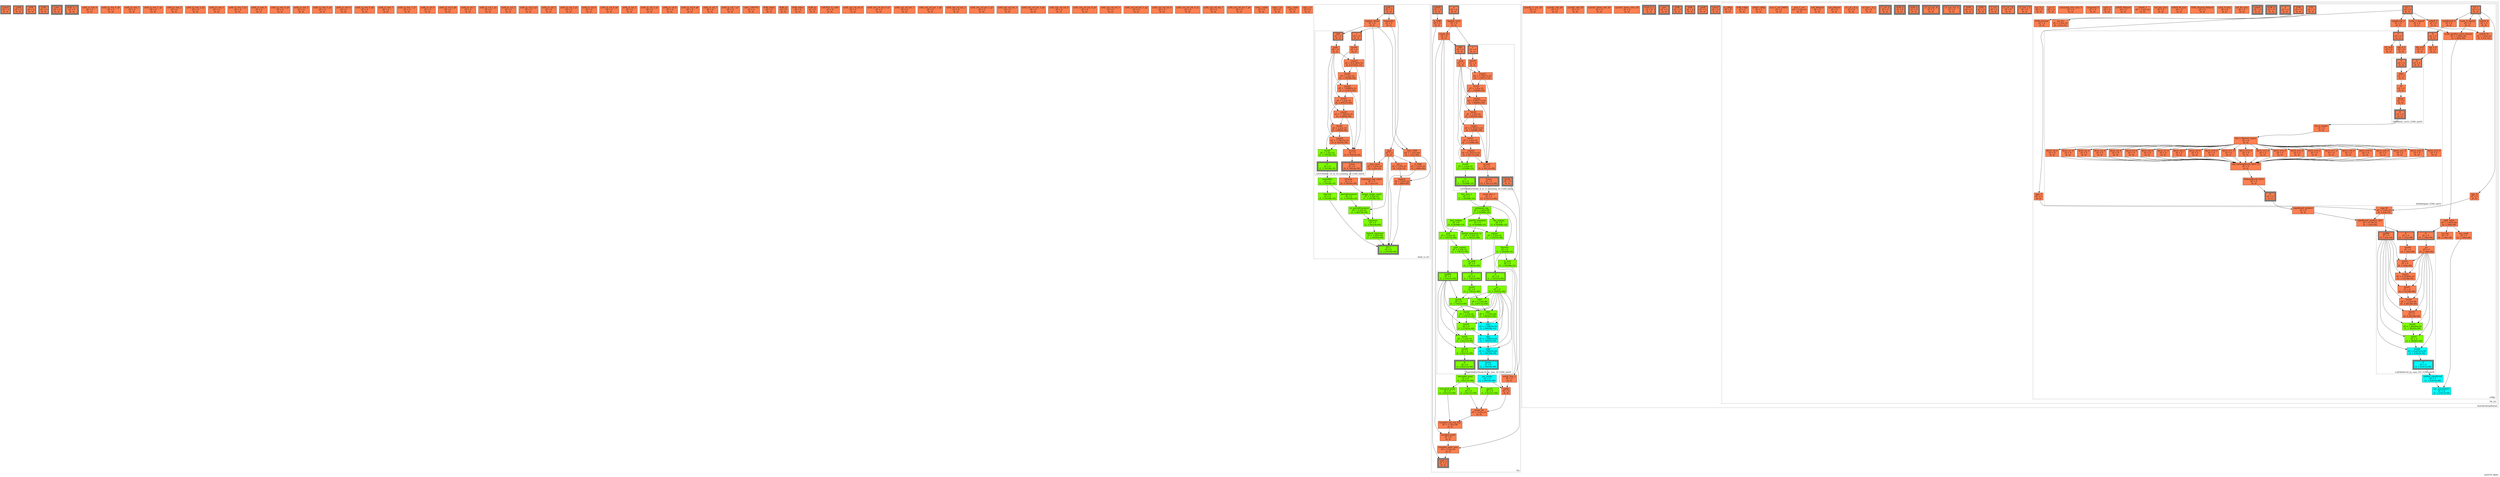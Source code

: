 digraph posit16_alpha
{
	//graph drawing options
	label=posit16_alpha;
	labelloc=bottom;
	labeljust=right;
	ratio=auto;
	nodesep=0.25;
	ranksep=0.5;

	//input/output signals of operator posit16_alpha
	rowsA__posit16_alpha [ label="rowsA\ndT = 0\n(0, 0)", shape=box, color=black, style="bold, filled", fillcolor=coral, peripheries=2 ];
	colsB__posit16_alpha [ label="colsB\ndT = 0\n(0, 0)", shape=box, color=black, style="bold, filled", fillcolor=coral, peripheries=2 ];
	SOB__posit16_alpha [ label="SOB\ndT = 0\n(0, 0)", shape=box, color=black, style="bold, filled", fillcolor=coral, peripheries=2 ];
	EOB__posit16_alpha [ label="EOB\ndT = 0\n(0, 0)", shape=box, color=black, style="bold, filled", fillcolor=coral, peripheries=2 ];
	colsC__posit16_alpha [ label="colsC\ndT = 0\n(0, 0)", shape=box, color=black, style="bold, filled", fillcolor=coral, peripheries=3 ];
	EOB_Q_o__posit16_alpha [ label="EOB_Q_o\ndT = 0\n(0, 0)", shape=box, color=black, style="bold, filled", fillcolor=coral, peripheries=3 ];
	{rank=same rowsA__posit16_alpha, colsB__posit16_alpha, SOB__posit16_alpha, EOB__posit16_alpha};
	{rank=same colsC__posit16_alpha, EOB_Q_o__posit16_alpha};
	//internal signals of operator posit16_alpha
	arith_in_row_0__posit16_alpha [ label="arith_in_row_0\ndT = 0\n(0, 0)", shape=box, color=black, style=filled, fillcolor=coral, peripheries=1 ];
	arith_in_row_0_q0__posit16_alpha [ label="arith_in_row_0_q0\ndT = 0\n(0, 0)", shape=box, color=black, style=filled, fillcolor=coral, peripheries=1 ];
	arith_in_row_1__posit16_alpha [ label="arith_in_row_1\ndT = 0\n(0, 0)", shape=box, color=black, style=filled, fillcolor=coral, peripheries=1 ];
	arith_in_row_1_q1__posit16_alpha [ label="arith_in_row_1_q1\ndT = 0\n(0, 0)", shape=box, color=black, style=filled, fillcolor=coral, peripheries=1 ];
	arith_in_row_2__posit16_alpha [ label="arith_in_row_2\ndT = 0\n(0, 0)", shape=box, color=black, style=filled, fillcolor=coral, peripheries=1 ];
	arith_in_row_2_q2__posit16_alpha [ label="arith_in_row_2_q2\ndT = 0\n(0, 0)", shape=box, color=black, style=filled, fillcolor=coral, peripheries=1 ];
	arith_in_row_3__posit16_alpha [ label="arith_in_row_3\ndT = 0\n(0, 0)", shape=box, color=black, style=filled, fillcolor=coral, peripheries=1 ];
	arith_in_row_3_q3__posit16_alpha [ label="arith_in_row_3_q3\ndT = 0\n(0, 0)", shape=box, color=black, style=filled, fillcolor=coral, peripheries=1 ];
	arith_in_row_4__posit16_alpha [ label="arith_in_row_4\ndT = 0\n(0, 0)", shape=box, color=black, style=filled, fillcolor=coral, peripheries=1 ];
	arith_in_row_4_q4__posit16_alpha [ label="arith_in_row_4_q4\ndT = 0\n(0, 0)", shape=box, color=black, style=filled, fillcolor=coral, peripheries=1 ];
	arith_in_row_5__posit16_alpha [ label="arith_in_row_5\ndT = 0\n(0, 0)", shape=box, color=black, style=filled, fillcolor=coral, peripheries=1 ];
	arith_in_row_5_q5__posit16_alpha [ label="arith_in_row_5_q5\ndT = 0\n(0, 0)", shape=box, color=black, style=filled, fillcolor=coral, peripheries=1 ];
	arith_in_row_6__posit16_alpha [ label="arith_in_row_6\ndT = 0\n(0, 0)", shape=box, color=black, style=filled, fillcolor=coral, peripheries=1 ];
	arith_in_row_6_q6__posit16_alpha [ label="arith_in_row_6_q6\ndT = 0\n(0, 0)", shape=box, color=black, style=filled, fillcolor=coral, peripheries=1 ];
	arith_in_row_7__posit16_alpha [ label="arith_in_row_7\ndT = 0\n(0, 0)", shape=box, color=black, style=filled, fillcolor=coral, peripheries=1 ];
	arith_in_row_7_q7__posit16_alpha [ label="arith_in_row_7_q7\ndT = 0\n(0, 0)", shape=box, color=black, style=filled, fillcolor=coral, peripheries=1 ];
	arith_in_col_0__posit16_alpha [ label="arith_in_col_0\ndT = 0\n(0, 0)", shape=box, color=black, style=filled, fillcolor=coral, peripheries=1 ];
	arith_in_col_0_q0__posit16_alpha [ label="arith_in_col_0_q0\ndT = 0\n(0, 0)", shape=box, color=black, style=filled, fillcolor=coral, peripheries=1 ];
	arith_in_col_1__posit16_alpha [ label="arith_in_col_1\ndT = 0\n(0, 0)", shape=box, color=black, style=filled, fillcolor=coral, peripheries=1 ];
	arith_in_col_1_q1__posit16_alpha [ label="arith_in_col_1_q1\ndT = 0\n(0, 0)", shape=box, color=black, style=filled, fillcolor=coral, peripheries=1 ];
	arith_in_col_2__posit16_alpha [ label="arith_in_col_2\ndT = 0\n(0, 0)", shape=box, color=black, style=filled, fillcolor=coral, peripheries=1 ];
	arith_in_col_2_q2__posit16_alpha [ label="arith_in_col_2_q2\ndT = 0\n(0, 0)", shape=box, color=black, style=filled, fillcolor=coral, peripheries=1 ];
	arith_in_col_3__posit16_alpha [ label="arith_in_col_3\ndT = 0\n(0, 0)", shape=box, color=black, style=filled, fillcolor=coral, peripheries=1 ];
	arith_in_col_3_q3__posit16_alpha [ label="arith_in_col_3_q3\ndT = 0\n(0, 0)", shape=box, color=black, style=filled, fillcolor=coral, peripheries=1 ];
	arith_in_col_4__posit16_alpha [ label="arith_in_col_4\ndT = 0\n(0, 0)", shape=box, color=black, style=filled, fillcolor=coral, peripheries=1 ];
	arith_in_col_4_q4__posit16_alpha [ label="arith_in_col_4_q4\ndT = 0\n(0, 0)", shape=box, color=black, style=filled, fillcolor=coral, peripheries=1 ];
	arith_in_col_5__posit16_alpha [ label="arith_in_col_5\ndT = 0\n(0, 0)", shape=box, color=black, style=filled, fillcolor=coral, peripheries=1 ];
	arith_in_col_5_q5__posit16_alpha [ label="arith_in_col_5_q5\ndT = 0\n(0, 0)", shape=box, color=black, style=filled, fillcolor=coral, peripheries=1 ];
	arith_in_col_6__posit16_alpha [ label="arith_in_col_6\ndT = 0\n(0, 0)", shape=box, color=black, style=filled, fillcolor=coral, peripheries=1 ];
	arith_in_col_6_q6__posit16_alpha [ label="arith_in_col_6_q6\ndT = 0\n(0, 0)", shape=box, color=black, style=filled, fillcolor=coral, peripheries=1 ];
	arith_in_col_7__posit16_alpha [ label="arith_in_col_7\ndT = 0\n(0, 0)", shape=box, color=black, style=filled, fillcolor=coral, peripheries=1 ];
	arith_in_col_7_q7__posit16_alpha [ label="arith_in_col_7_q7\ndT = 0\n(0, 0)", shape=box, color=black, style=filled, fillcolor=coral, peripheries=1 ];
	colsC_LAICPT2__posit16_alpha [ label="colsC_LAICPT2\ndT = 0\n(0, 0)", shape=box, color=black, style=filled, fillcolor=coral, peripheries=1 ];
	SOB_select__posit16_alpha [ label="SOB_select\ndT = 0\n(0, 0)", shape=box, color=black, style=filled, fillcolor=coral, peripheries=1 ];
	SOB_q1__posit16_alpha [ label="SOB_q1\ndT = 0\n(0, 0)", shape=box, color=black, style=filled, fillcolor=coral, peripheries=1 ];
	EOB_select__posit16_alpha [ label="EOB_select\ndT = 0\n(0, 0)", shape=box, color=black, style=filled, fillcolor=coral, peripheries=1 ];
	EOB_q1__posit16_alpha [ label="EOB_q1\ndT = 0\n(0, 0)", shape=box, color=black, style=filled, fillcolor=coral, peripheries=1 ];
	LAICPT2_to_arith__posit16_alpha [ label="LAICPT2_to_arith\ndT = 0\n(0, 0)", shape=box, color=black, style=filled, fillcolor=coral, peripheries=1 ];
	arith_out_col_out_0__posit16_alpha [ label="arith_out_col_out_0\ndT = 0\n(0, 0)", shape=box, color=black, style=filled, fillcolor=coral, peripheries=1 ];
	arith_out_col_out_0_q7__posit16_alpha [ label="arith_out_col_out_0_q7\ndT = 0\n(0, 0)", shape=box, color=black, style=filled, fillcolor=coral, peripheries=1 ];
	arith_out_col_out_1__posit16_alpha [ label="arith_out_col_out_1\ndT = 0\n(0, 0)", shape=box, color=black, style=filled, fillcolor=coral, peripheries=1 ];
	arith_out_col_out_1_q6__posit16_alpha [ label="arith_out_col_out_1_q6\ndT = 0\n(0, 0)", shape=box, color=black, style=filled, fillcolor=coral, peripheries=1 ];
	arith_out_col_out_2__posit16_alpha [ label="arith_out_col_out_2\ndT = 0\n(0, 0)", shape=box, color=black, style=filled, fillcolor=coral, peripheries=1 ];
	arith_out_col_out_2_q5__posit16_alpha [ label="arith_out_col_out_2_q5\ndT = 0\n(0, 0)", shape=box, color=black, style=filled, fillcolor=coral, peripheries=1 ];
	arith_out_col_out_3__posit16_alpha [ label="arith_out_col_out_3\ndT = 0\n(0, 0)", shape=box, color=black, style=filled, fillcolor=coral, peripheries=1 ];
	arith_out_col_out_3_q4__posit16_alpha [ label="arith_out_col_out_3_q4\ndT = 0\n(0, 0)", shape=box, color=black, style=filled, fillcolor=coral, peripheries=1 ];
	arith_out_col_out_4__posit16_alpha [ label="arith_out_col_out_4\ndT = 0\n(0, 0)", shape=box, color=black, style=filled, fillcolor=coral, peripheries=1 ];
	arith_out_col_out_4_q3__posit16_alpha [ label="arith_out_col_out_4_q3\ndT = 0\n(0, 0)", shape=box, color=black, style=filled, fillcolor=coral, peripheries=1 ];
	arith_out_col_out_5__posit16_alpha [ label="arith_out_col_out_5\ndT = 0\n(0, 0)", shape=box, color=black, style=filled, fillcolor=coral, peripheries=1 ];
	arith_out_col_out_5_q2__posit16_alpha [ label="arith_out_col_out_5_q2\ndT = 0\n(0, 0)", shape=box, color=black, style=filled, fillcolor=coral, peripheries=1 ];
	arith_out_col_out_6__posit16_alpha [ label="arith_out_col_out_6\ndT = 0\n(0, 0)", shape=box, color=black, style=filled, fillcolor=coral, peripheries=1 ];
	arith_out_col_out_6_q1__posit16_alpha [ label="arith_out_col_out_6_q1\ndT = 0\n(0, 0)", shape=box, color=black, style=filled, fillcolor=coral, peripheries=1 ];
	arith_out_col_out_7__posit16_alpha [ label="arith_out_col_out_7\ndT = 0\n(0, 0)", shape=box, color=black, style=filled, fillcolor=coral, peripheries=1 ];
	arith_out_col_out_7_q0__posit16_alpha [ label="arith_out_col_out_7_q0\ndT = 0\n(0, 0)", shape=box, color=black, style=filled, fillcolor=coral, peripheries=1 ];
	rows_i_arith__posit16_alpha [ label="rows_i_arith\ndT = 0\n(0, 0)", shape=box, color=black, style=filled, fillcolor=coral, peripheries=1 ];
	rows_i_s3__posit16_alpha [ label="rows_i_s3\ndT = 0\n(0, 0)", shape=box, color=black, style=filled, fillcolor=coral, peripheries=1 ];
	cols_j_arith__posit16_alpha [ label="cols_j_arith\ndT = 0\n(0, 0)", shape=box, color=black, style=filled, fillcolor=coral, peripheries=1 ];
	cols_j_s3__posit16_alpha [ label="cols_j_s3\ndT = 0\n(0, 0)", shape=box, color=black, style=filled, fillcolor=coral, peripheries=1 ];

	//subcomponents of operator posit16_alpha

	subgraph cluster_Arith_to_S3
	{
		//graph drawing options
		label=Arith_to_S3;
		labelloc=bottom;
		labeljust=right;
		style="bold, dotted";
		ratio=auto;
		nodesep=0.25;
		ranksep=0.5;

		//input/output signals of operator Arith_to_S3
		arith_i__Arith_to_S3 [ label="arith_i\ndT = 0\n(0, 0)", shape=box, color=black, style="bold, filled", fillcolor=coral, peripheries=2 ];
		S3_o__Arith_to_S3 [ label="S3_o\ndT = 0\n(1, 2.10554e-09)", shape=box, color=black, style="bold, filled", fillcolor=chartreuse, peripheries=3 ];
		{rank=same arith_i__Arith_to_S3};
		{rank=same S3_o__Arith_to_S3};
		//internal signals of operator Arith_to_S3
		sign__Arith_to_S3 [ label="sign\ndT = 0\n(0, 0)", shape=box, color=black, style=filled, fillcolor=coral, peripheries=1 ];
		regime_check__Arith_to_S3 [ label="regime_check\ndT = 0\n(0, 0)", shape=box, color=black, style=filled, fillcolor=coral, peripheries=1 ];
		remainder__Arith_to_S3 [ label="remainder\ndT = 0\n(0, 0)", shape=box, color=black, style=filled, fillcolor=coral, peripheries=1 ];
		not_s__Arith_to_S3 [ label="not_s\ndT = 5.43e-10\n(0, 5.43e-10)", shape=box, color=black, style=filled, fillcolor=coral, peripheries=1 ];
		zero_NAR__Arith_to_S3 [ label="zero_NAR\ndT = 1.141e-09\n(0, 1.141e-09)", shape=box, color=black, style=filled, fillcolor=coral, peripheries=1 ];
		is_NAR__Arith_to_S3 [ label="is_NAR\ndT = 5.43e-10\n(0, 1.684e-09)", shape=box, color=black, style=filled, fillcolor=coral, peripheries=1 ];
		implicit__Arith_to_S3 [ label="implicit\ndT = 5.43e-10\n(0, 1.684e-09)", shape=box, color=black, style=filled, fillcolor=coral, peripheries=1 ];
		neg_count__Arith_to_S3 [ label="neg_count\ndT = 5.43e-10\n(0, 5.43e-10)", shape=box, color=black, style=filled, fillcolor=coral, peripheries=1 ];
		lzCount__Arith_to_S3 [ label="lzCount\ndT = 0\n(0, 4.76054e-09)", shape=box, color=black, style=filled, fillcolor=coral, peripheries=1 ];
		usefulBits__Arith_to_S3 [ label="usefulBits\ndT = 0\n(1, 5.19538e-10)", shape=box, color=black, style=filled, fillcolor=chartreuse, peripheries=1 ];
		extended_neg_count__Arith_to_S3 [ label="extended_neg_count\ndT = 0\n(0, 5.43e-10)", shape=box, color=black, style=filled, fillcolor=coral, peripheries=1 ];
		comp2_range_count__Arith_to_S3 [ label="comp2_range_count\ndT = 5.43e-10\n(1, 5.19538e-10)", shape=box, color=black, style=filled, fillcolor=chartreuse, peripheries=1 ];
		fraction__Arith_to_S3 [ label="fraction\ndT = 0\n(1, 5.19538e-10)", shape=box, color=black, style=filled, fillcolor=chartreuse, peripheries=1 ];
		partialExponent__Arith_to_S3 [ label="partialExponent\ndT = 0\n(1, 5.19538e-10)", shape=box, color=black, style=filled, fillcolor=chartreuse, peripheries=1 ];
		us_partialExponent__Arith_to_S3 [ label="us_partialExponent\ndT = 5.43e-10\n(1, 1.06254e-09)", shape=box, color=black, style=filled, fillcolor=chartreuse, peripheries=1 ];
		exponent__Arith_to_S3 [ label="exponent\ndT = 0\n(1, 1.06254e-09)", shape=box, color=black, style=filled, fillcolor=chartreuse, peripheries=1 ];
		biased_exponent__Arith_to_S3 [ label="biased_exponent\ndT = 1.043e-09\n(1, 2.10554e-09)", shape=box, color=black, style=filled, fillcolor=chartreuse, peripheries=1 ];

		//subcomponents of operator Arith_to_S3

		subgraph cluster_LZOCShifter_14_to_14_counting_16_F200_uid18
		{
			//graph drawing options
			label=LZOCShifter_14_to_14_counting_16_F200_uid18;
			labelloc=bottom;
			labeljust=right;
			style="bold, dotted";
			ratio=auto;
			nodesep=0.25;
			ranksep=0.5;

			//input/output signals of operator LZOCShifter_14_to_14_counting_16_F200_uid18
			I__LZOCShifter_14_to_14_counting_16_F200_uid18 [ label="I\ndT = 0\n(0, 0)", shape=box, color=black, style="bold, filled", fillcolor=coral, peripheries=2 ];
			OZb__LZOCShifter_14_to_14_counting_16_F200_uid18 [ label="OZb\ndT = 0\n(0, 0)", shape=box, color=black, style="bold, filled", fillcolor=coral, peripheries=2 ];
			Count__LZOCShifter_14_to_14_counting_16_F200_uid18 [ label="Count\ndT = 0\n(0, 4.76054e-09)", shape=box, color=black, style="bold, filled", fillcolor=coral, peripheries=3 ];
			O__LZOCShifter_14_to_14_counting_16_F200_uid18 [ label="O\ndT = 0\n(1, 5.19538e-10)", shape=box, color=black, style="bold, filled", fillcolor=chartreuse, peripheries=3 ];
			{rank=same I__LZOCShifter_14_to_14_counting_16_F200_uid18, OZb__LZOCShifter_14_to_14_counting_16_F200_uid18};
			{rank=same Count__LZOCShifter_14_to_14_counting_16_F200_uid18, O__LZOCShifter_14_to_14_counting_16_F200_uid18};
			//internal signals of operator LZOCShifter_14_to_14_counting_16_F200_uid18
			level4__LZOCShifter_14_to_14_counting_16_F200_uid18 [ label="level4\ndT = 0\n(0, 0)", shape=box, color=black, style=filled, fillcolor=coral, peripheries=1 ];
			sozb__LZOCShifter_14_to_14_counting_16_F200_uid18 [ label="sozb\ndT = 0\n(0, 0)", shape=box, color=black, style=filled, fillcolor=coral, peripheries=1 ];
			count3__LZOCShifter_14_to_14_counting_16_F200_uid18 [ label="count3\ndT = 8.07385e-10\n(0, 8.07385e-10)", shape=box, color=black, style=filled, fillcolor=coral, peripheries=1 ];
			level3__LZOCShifter_14_to_14_counting_16_F200_uid18 [ label="level3\ndT = 5.43e-10\n(0, 1.35038e-09)", shape=box, color=black, style=filled, fillcolor=coral, peripheries=1 ];
			count2__LZOCShifter_14_to_14_counting_16_F200_uid18 [ label="count2\ndT = 7.82885e-10\n(0, 2.13327e-09)", shape=box, color=black, style=filled, fillcolor=coral, peripheries=1 ];
			level2__LZOCShifter_14_to_14_counting_16_F200_uid18 [ label="level2\ndT = 5.43e-10\n(0, 2.67627e-09)", shape=box, color=black, style=filled, fillcolor=coral, peripheries=1 ];
			count1__LZOCShifter_14_to_14_counting_16_F200_uid18 [ label="count1\ndT = 7.70635e-10\n(0, 3.4469e-09)", shape=box, color=black, style=filled, fillcolor=coral, peripheries=1 ];
			level1__LZOCShifter_14_to_14_counting_16_F200_uid18 [ label="level1\ndT = 5.43e-10\n(0, 3.9899e-09)", shape=box, color=black, style=filled, fillcolor=coral, peripheries=1 ];
			count0__LZOCShifter_14_to_14_counting_16_F200_uid18 [ label="count0\ndT = 7.70635e-10\n(0, 4.76054e-09)", shape=box, color=black, style=filled, fillcolor=coral, peripheries=1 ];
			level0__LZOCShifter_14_to_14_counting_16_F200_uid18 [ label="level0\ndT = 5.43e-10\n(1, 5.19538e-10)", shape=box, color=black, style=filled, fillcolor=chartreuse, peripheries=1 ];
			sCount__LZOCShifter_14_to_14_counting_16_F200_uid18 [ label="sCount\ndT = 0\n(0, 4.76054e-09)", shape=box, color=black, style=filled, fillcolor=coral, peripheries=1 ];

			//subcomponents of operator LZOCShifter_14_to_14_counting_16_F200_uid18

			//input and internal signal connections of operator LZOCShifter_14_to_14_counting_16_F200_uid18
			I__LZOCShifter_14_to_14_counting_16_F200_uid18 -> level4__LZOCShifter_14_to_14_counting_16_F200_uid18 [ arrowhead=normal, arrowsize=1.0, arrowtail=normal, color=black, dir=forward  ];
			OZb__LZOCShifter_14_to_14_counting_16_F200_uid18 -> sozb__LZOCShifter_14_to_14_counting_16_F200_uid18 [ arrowhead=normal, arrowsize=1.0, arrowtail=normal, color=black, dir=forward  ];
			level4__LZOCShifter_14_to_14_counting_16_F200_uid18 -> count3__LZOCShifter_14_to_14_counting_16_F200_uid18 [ arrowhead=normal, arrowsize=1.0, arrowtail=normal, color=black, dir=forward  ];
			level4__LZOCShifter_14_to_14_counting_16_F200_uid18 -> level3__LZOCShifter_14_to_14_counting_16_F200_uid18 [ arrowhead=normal, arrowsize=1.0, arrowtail=normal, color=black, dir=forward  ];
			sozb__LZOCShifter_14_to_14_counting_16_F200_uid18 -> count3__LZOCShifter_14_to_14_counting_16_F200_uid18 [ arrowhead=normal, arrowsize=1.0, arrowtail=normal, color=black, dir=forward  ];
			sozb__LZOCShifter_14_to_14_counting_16_F200_uid18 -> count2__LZOCShifter_14_to_14_counting_16_F200_uid18 [ arrowhead=normal, arrowsize=1.0, arrowtail=normal, color=black, dir=forward  ];
			sozb__LZOCShifter_14_to_14_counting_16_F200_uid18 -> count1__LZOCShifter_14_to_14_counting_16_F200_uid18 [ arrowhead=normal, arrowsize=1.0, arrowtail=normal, color=black, dir=forward  ];
			sozb__LZOCShifter_14_to_14_counting_16_F200_uid18 -> count0__LZOCShifter_14_to_14_counting_16_F200_uid18 [ arrowhead=normal, arrowsize=1.0, arrowtail=normal, color=black, dir=forward  ];
			count3__LZOCShifter_14_to_14_counting_16_F200_uid18 -> level3__LZOCShifter_14_to_14_counting_16_F200_uid18 [ arrowhead=normal, arrowsize=1.0, arrowtail=normal, color=black, dir=forward  ];
			count3__LZOCShifter_14_to_14_counting_16_F200_uid18 -> sCount__LZOCShifter_14_to_14_counting_16_F200_uid18 [ arrowhead=normal, arrowsize=1.0, arrowtail=normal, color=black, dir=forward  ];
			level3__LZOCShifter_14_to_14_counting_16_F200_uid18 -> count2__LZOCShifter_14_to_14_counting_16_F200_uid18 [ arrowhead=normal, arrowsize=1.0, arrowtail=normal, color=black, dir=forward  ];
			level3__LZOCShifter_14_to_14_counting_16_F200_uid18 -> level2__LZOCShifter_14_to_14_counting_16_F200_uid18 [ arrowhead=normal, arrowsize=1.0, arrowtail=normal, color=black, dir=forward  ];
			count2__LZOCShifter_14_to_14_counting_16_F200_uid18 -> level2__LZOCShifter_14_to_14_counting_16_F200_uid18 [ arrowhead=normal, arrowsize=1.0, arrowtail=normal, color=black, dir=forward  ];
			count2__LZOCShifter_14_to_14_counting_16_F200_uid18 -> sCount__LZOCShifter_14_to_14_counting_16_F200_uid18 [ arrowhead=normal, arrowsize=1.0, arrowtail=normal, color=black, dir=forward  ];
			level2__LZOCShifter_14_to_14_counting_16_F200_uid18 -> count1__LZOCShifter_14_to_14_counting_16_F200_uid18 [ arrowhead=normal, arrowsize=1.0, arrowtail=normal, color=black, dir=forward  ];
			level2__LZOCShifter_14_to_14_counting_16_F200_uid18 -> level1__LZOCShifter_14_to_14_counting_16_F200_uid18 [ arrowhead=normal, arrowsize=1.0, arrowtail=normal, color=black, dir=forward  ];
			count1__LZOCShifter_14_to_14_counting_16_F200_uid18 -> level1__LZOCShifter_14_to_14_counting_16_F200_uid18 [ arrowhead=normal, arrowsize=1.0, arrowtail=normal, color=black, dir=forward  ];
			count1__LZOCShifter_14_to_14_counting_16_F200_uid18 -> sCount__LZOCShifter_14_to_14_counting_16_F200_uid18 [ arrowhead=normal, arrowsize=1.0, arrowtail=normal, color=black, dir=forward  ];
			level1__LZOCShifter_14_to_14_counting_16_F200_uid18 -> count0__LZOCShifter_14_to_14_counting_16_F200_uid18 [ arrowhead=normal, arrowsize=1.0, arrowtail=normal, color=black, dir=forward  ];
			level1__LZOCShifter_14_to_14_counting_16_F200_uid18 -> level0__LZOCShifter_14_to_14_counting_16_F200_uid18 [ arrowhead=normal, arrowsize=1.0, arrowtail=normal, color=black, dir=forward  ];
			count0__LZOCShifter_14_to_14_counting_16_F200_uid18 -> level0__LZOCShifter_14_to_14_counting_16_F200_uid18 [ arrowhead=normal, arrowsize=1.0, arrowtail=normal, color=black, dir=forward  ];
			count0__LZOCShifter_14_to_14_counting_16_F200_uid18 -> sCount__LZOCShifter_14_to_14_counting_16_F200_uid18 [ arrowhead=normal, arrowsize=1.0, arrowtail=normal, color=black, dir=forward  ];
			level0__LZOCShifter_14_to_14_counting_16_F200_uid18 -> O__LZOCShifter_14_to_14_counting_16_F200_uid18 [ arrowhead=normal, arrowsize=1.0, arrowtail=normal, color=black, dir=forward  ];
			sCount__LZOCShifter_14_to_14_counting_16_F200_uid18 -> Count__LZOCShifter_14_to_14_counting_16_F200_uid18 [ arrowhead=normal, arrowsize=1.0, arrowtail=normal, color=black, dir=forward  ];
		}

			//output signal connections of operator LZOCShifter_14_to_14_counting_16_F200_uid18
			Count__LZOCShifter_14_to_14_counting_16_F200_uid18 -> lzCount__Arith_to_S3 [ arrowhead=normal, arrowsize=1.0, arrowtail=normal, color=black, dir=forward  ];
			O__LZOCShifter_14_to_14_counting_16_F200_uid18 -> usefulBits__Arith_to_S3 [ arrowhead=normal, arrowsize=1.0, arrowtail=normal, color=black, dir=forward  ];

		//input and internal signal connections of operator Arith_to_S3
		arith_i__Arith_to_S3 -> sign__Arith_to_S3 [ arrowhead=normal, arrowsize=1.0, arrowtail=normal, color=black, dir=forward  ];
		arith_i__Arith_to_S3 -> regime_check__Arith_to_S3 [ arrowhead=normal, arrowsize=1.0, arrowtail=normal, color=black, dir=forward  ];
		arith_i__Arith_to_S3 -> remainder__Arith_to_S3 [ arrowhead=normal, arrowsize=1.0, arrowtail=normal, color=black, dir=forward  ];
		sign__Arith_to_S3 -> not_s__Arith_to_S3 [ arrowhead=normal, arrowsize=1.0, arrowtail=normal, color=black, dir=forward  ];
		sign__Arith_to_S3 -> is_NAR__Arith_to_S3 [ arrowhead=normal, arrowsize=1.0, arrowtail=normal, color=black, dir=forward  ];
		sign__Arith_to_S3 -> neg_count__Arith_to_S3 [ arrowhead=normal, arrowsize=1.0, arrowtail=normal, color=black, dir=forward  ];
		sign__Arith_to_S3 -> us_partialExponent__Arith_to_S3 [ arrowhead=normal, arrowsize=1.0, arrowtail=normal, color=black, dir=forward  ];
		sign__Arith_to_S3 -> S3_o__Arith_to_S3 [ arrowhead=normal, arrowsize=1.0, arrowtail=normal, color=black, dir=forward  ];
		regime_check__Arith_to_S3 -> zero_NAR__Arith_to_S3 [ arrowhead=normal, arrowsize=1.0, arrowtail=normal, color=black, dir=forward  ];
		regime_check__Arith_to_S3 -> neg_count__Arith_to_S3 [ arrowhead=normal, arrowsize=1.0, arrowtail=normal, color=black, dir=forward  ];
		regime_check__Arith_to_S3 -> OZb__LZOCShifter_14_to_14_counting_16_F200_uid18 [ arrowhead=normal, arrowsize=1.0, arrowtail=normal, color=black, dir=forward  ];
		remainder__Arith_to_S3 -> zero_NAR__Arith_to_S3 [ arrowhead=normal, arrowsize=1.0, arrowtail=normal, color=black, dir=forward  ];
		remainder__Arith_to_S3 -> I__LZOCShifter_14_to_14_counting_16_F200_uid18 [ arrowhead=normal, arrowsize=1.0, arrowtail=normal, color=black, dir=forward  ];
		not_s__Arith_to_S3 -> implicit__Arith_to_S3 [ arrowhead=normal, arrowsize=1.0, arrowtail=normal, color=black, dir=forward  ];
		zero_NAR__Arith_to_S3 -> is_NAR__Arith_to_S3 [ arrowhead=normal, arrowsize=1.0, arrowtail=normal, color=black, dir=forward  ];
		zero_NAR__Arith_to_S3 -> implicit__Arith_to_S3 [ arrowhead=normal, arrowsize=1.0, arrowtail=normal, color=black, dir=forward  ];
		is_NAR__Arith_to_S3 -> S3_o__Arith_to_S3 [ arrowhead=normal, arrowsize=1.0, arrowtail=normal, color=black, dir=forward  ];
		implicit__Arith_to_S3 -> S3_o__Arith_to_S3 [ arrowhead=normal, arrowsize=1.0, arrowtail=normal, color=black, dir=forward  ];
		neg_count__Arith_to_S3 -> extended_neg_count__Arith_to_S3 [ arrowhead=normal, arrowsize=1.0, arrowtail=normal, color=black, dir=forward  ];
		lzCount__Arith_to_S3 -> comp2_range_count__Arith_to_S3 [ arrowhead=normal, arrowsize=1.0, arrowtail=normal, color=black, dir=forward  ];
		usefulBits__Arith_to_S3 -> fraction__Arith_to_S3 [ arrowhead=normal, arrowsize=1.0, arrowtail=normal, color=black, dir=forward  ];
		usefulBits__Arith_to_S3 -> partialExponent__Arith_to_S3 [ arrowhead=normal, arrowsize=1.0, arrowtail=normal, color=black, dir=forward  ];
		extended_neg_count__Arith_to_S3 -> comp2_range_count__Arith_to_S3 [ arrowhead=normal, arrowsize=1.0, arrowtail=normal, color=black, dir=forward  ];
		comp2_range_count__Arith_to_S3 -> exponent__Arith_to_S3 [ arrowhead=normal, arrowsize=1.0, arrowtail=normal, color=black, dir=forward  ];
		fraction__Arith_to_S3 -> S3_o__Arith_to_S3 [ arrowhead=normal, arrowsize=1.0, arrowtail=normal, color=black, dir=forward  ];
		partialExponent__Arith_to_S3 -> us_partialExponent__Arith_to_S3 [ arrowhead=normal, arrowsize=1.0, arrowtail=normal, color=black, dir=forward  ];
		us_partialExponent__Arith_to_S3 -> exponent__Arith_to_S3 [ arrowhead=normal, arrowsize=1.0, arrowtail=normal, color=black, dir=forward  ];
		exponent__Arith_to_S3 -> biased_exponent__Arith_to_S3 [ arrowhead=normal, arrowsize=1.0, arrowtail=normal, color=black, dir=forward  ];
		biased_exponent__Arith_to_S3 -> S3_o__Arith_to_S3 [ arrowhead=normal, arrowsize=1.0, arrowtail=normal, color=black, dir=forward  ];
	}

		//output signal connections of operator Arith_to_S3

	subgraph cluster_l2a
	{
		//graph drawing options
		label=l2a;
		labelloc=bottom;
		labeljust=right;
		style="bold, dotted";
		ratio=auto;
		nodesep=0.25;
		ranksep=0.5;

		//input/output signals of operator l2a
		A__l2a [ label="A\ndT = 0\n(0, 0)", shape=box, color=black, style="bold, filled", fillcolor=coral, peripheries=2 ];
		isNaN__l2a [ label="isNaN\ndT = 0\n(0, 0)", shape=box, color=black, style="bold, filled", fillcolor=coral, peripheries=2 ];
		arith_o__l2a [ label="arith_o\ndT = 0\n(0, 0)", shape=box, color=black, style="bold, filled", fillcolor=coral, peripheries=3 ];
		{rank=same A__l2a, isNaN__l2a};
		{rank=same arith_o__l2a};
		//internal signals of operator l2a
		rippled_carry__l2a [ label="rippled_carry\ndT = 0\n(0, 0)", shape=box, color=black, style=filled, fillcolor=coral, peripheries=1 ];
		count_bit__l2a [ label="count_bit\ndT = 0\n(0, 0)", shape=box, color=black, style=filled, fillcolor=coral, peripheries=1 ];
		count_lzoc_o__l2a [ label="count_lzoc_o\ndT = 0\n(0, 4.39131e-09)", shape=box, color=black, style=filled, fillcolor=coral, peripheries=1 ];
		frac_lzoc_o__l2a [ label="frac_lzoc_o\ndT = 0\n(1, 1.50308e-10)", shape=box, color=black, style=filled, fillcolor=chartreuse, peripheries=1 ];
		sticky_lzoc_o__l2a [ label="sticky_lzoc_o\ndT = 0\n(0, 0)", shape=box, color=black, style=filled, fillcolor=coral, peripheries=1 ];
		unbiased_exp__l2a [ label="unbiased_exp\ndT = 1.043e-09\n(1, 6.50308e-10)", shape=box, color=black, style=filled, fillcolor=chartreuse, peripheries=1 ];
		fraction__l2a [ label="fraction\ndT = 0\n(1, 1.50308e-10)", shape=box, color=black, style=filled, fillcolor=chartreuse, peripheries=1 ];
		partial_exponent__l2a [ label="partial_exponent\ndT = 0\n(1, 6.50308e-10)", shape=box, color=black, style=filled, fillcolor=chartreuse, peripheries=1 ];
		partial_exponent_us__l2a [ label="partial_exponent_us\ndT = 5.43e-10\n(1, 1.19331e-09)", shape=box, color=black, style=filled, fillcolor=chartreuse, peripheries=1 ];
		bin_regime__l2a [ label="bin_regime\ndT = 0\n(1, 6.50308e-10)", shape=box, color=black, style=filled, fillcolor=chartreuse, peripheries=1 ];
		first_regime__l2a [ label="first_regime\ndT = 0\n(1, 6.50308e-10)", shape=box, color=black, style=filled, fillcolor=chartreuse, peripheries=1 ];
		regime__l2a [ label="regime\ndT = 5.43e-10\n(1, 1.19331e-09)", shape=box, color=black, style=filled, fillcolor=chartreuse, peripheries=1 ];
		pad__l2a [ label="pad\ndT = 5.43e-10\n(1, 1.19331e-09)", shape=box, color=black, style=filled, fillcolor=chartreuse, peripheries=1 ];
		start_regime__l2a [ label="start_regime\ndT = 5.43e-10\n(1, 1.73631e-09)", shape=box, color=black, style=filled, fillcolor=chartreuse, peripheries=1 ];
		in_shift__l2a [ label="in_shift\ndT = 0\n(1, 1.73631e-09)", shape=box, color=black, style=filled, fillcolor=chartreuse, peripheries=1 ];
		extended_posit__l2a [ label="extended_posit\ndT = 0\n(1, 2.82231e-09)", shape=box, color=black, style=filled, fillcolor=chartreuse, peripheries=1 ];
		pre_sticky__l2a [ label="pre_sticky\ndT = 0\n(2, 2.49256e-09)", shape=box, color=black, style=filled, fillcolor=cyan, peripheries=1 ];
		truncated_posit__l2a [ label="truncated_posit\ndT = 0\n(1, 2.82231e-09)", shape=box, color=black, style=filled, fillcolor=chartreuse, peripheries=1 ];
		lsb__l2a [ label="lsb\ndT = 0\n(1, 2.82231e-09)", shape=box, color=black, style=filled, fillcolor=chartreuse, peripheries=1 ];
		guard__l2a [ label="guard\ndT = 0\n(1, 2.82231e-09)", shape=box, color=black, style=filled, fillcolor=chartreuse, peripheries=1 ];
		sticky__l2a [ label="sticky\ndT = 0\n(0, 0)", shape=box, color=black, style=filled, fillcolor=coral, peripheries=1 ];
		round_bit__l2a [ label="round_bit\ndT = 5.43e-10\n(0, 0)", shape=box, color=black, style=filled, fillcolor=coral, peripheries=1 ];
		is_NAR__l2a [ label="is_NAR\ndT = 0\n(0, 0)", shape=box, color=black, style=filled, fillcolor=coral, peripheries=1 ];
		rounded_reg_exp_frac__l2a [ label="rounded_reg_exp_frac\ndT = 1.141e-09\n(0, 0)", shape=box, color=black, style=filled, fillcolor=coral, peripheries=1 ];
		rounded_posit__l2a [ label="rounded_posit\ndT = 0\n(0, 0)", shape=box, color=black, style=filled, fillcolor=coral, peripheries=1 ];
		is_zero__l2a [ label="is_zero\ndT = 0\n(1, 1.50308e-10)", shape=box, color=black, style=filled, fillcolor=chartreuse, peripheries=1 ];
		rounded_posit_zero__l2a [ label="rounded_posit_zero\ndT = 5.43e-10\n(0, 0)", shape=box, color=black, style=filled, fillcolor=coral, peripheries=1 ];

		//subcomponents of operator l2a

		subgraph cluster_LZOCShifterSticky_8_to_13_counting_16_F200_uid22
		{
			//graph drawing options
			label=LZOCShifterSticky_8_to_13_counting_16_F200_uid22;
			labelloc=bottom;
			labeljust=right;
			style="bold, dotted";
			ratio=auto;
			nodesep=0.25;
			ranksep=0.5;

			//input/output signals of operator LZOCShifterSticky_8_to_13_counting_16_F200_uid22
			I__LZOCShifterSticky_8_to_13_counting_16_F200_uid22 [ label="I\ndT = 0\n(0, 0)", shape=box, color=black, style="bold, filled", fillcolor=coral, peripheries=2 ];
			OZb__LZOCShifterSticky_8_to_13_counting_16_F200_uid22 [ label="OZb\ndT = 0\n(0, 0)", shape=box, color=black, style="bold, filled", fillcolor=coral, peripheries=2 ];
			Count__LZOCShifterSticky_8_to_13_counting_16_F200_uid22 [ label="Count\ndT = 0\n(0, 4.39131e-09)", shape=box, color=black, style="bold, filled", fillcolor=coral, peripheries=3 ];
			O__LZOCShifterSticky_8_to_13_counting_16_F200_uid22 [ label="O\ndT = 0\n(1, 1.50308e-10)", shape=box, color=black, style="bold, filled", fillcolor=chartreuse, peripheries=3 ];
			Sticky__LZOCShifterSticky_8_to_13_counting_16_F200_uid22 [ label="Sticky\ndT = 0\n(0, 0)", shape=box, color=black, style="bold, filled", fillcolor=coral, peripheries=3 ];
			{rank=same I__LZOCShifterSticky_8_to_13_counting_16_F200_uid22, OZb__LZOCShifterSticky_8_to_13_counting_16_F200_uid22};
			{rank=same Count__LZOCShifterSticky_8_to_13_counting_16_F200_uid22, O__LZOCShifterSticky_8_to_13_counting_16_F200_uid22, Sticky__LZOCShifterSticky_8_to_13_counting_16_F200_uid22};
			//internal signals of operator LZOCShifterSticky_8_to_13_counting_16_F200_uid22
			level4__LZOCShifterSticky_8_to_13_counting_16_F200_uid22 [ label="level4\ndT = 0\n(0, 0)", shape=box, color=black, style=filled, fillcolor=coral, peripheries=1 ];
			sozb__LZOCShifterSticky_8_to_13_counting_16_F200_uid22 [ label="sozb\ndT = 0\n(0, 0)", shape=box, color=black, style=filled, fillcolor=coral, peripheries=1 ];
			count3__LZOCShifterSticky_8_to_13_counting_16_F200_uid22 [ label="count3\ndT = 7.15077e-10\n(0, 7.15077e-10)", shape=box, color=black, style=filled, fillcolor=coral, peripheries=1 ];
			level3__LZOCShifterSticky_8_to_13_counting_16_F200_uid22 [ label="level3\ndT = 5.43e-10\n(0, 1.25808e-09)", shape=box, color=black, style=filled, fillcolor=coral, peripheries=1 ];
			count2__LZOCShifterSticky_8_to_13_counting_16_F200_uid22 [ label="count2\ndT = 6.90577e-10\n(0, 1.94865e-09)", shape=box, color=black, style=filled, fillcolor=coral, peripheries=1 ];
			level2__LZOCShifterSticky_8_to_13_counting_16_F200_uid22 [ label="level2\ndT = 5.43e-10\n(0, 2.49165e-09)", shape=box, color=black, style=filled, fillcolor=coral, peripheries=1 ];
			count1__LZOCShifterSticky_8_to_13_counting_16_F200_uid22 [ label="count1\ndT = 6.78327e-10\n(0, 3.16998e-09)", shape=box, color=black, style=filled, fillcolor=coral, peripheries=1 ];
			level1__LZOCShifterSticky_8_to_13_counting_16_F200_uid22 [ label="level1\ndT = 5.43e-10\n(0, 3.71298e-09)", shape=box, color=black, style=filled, fillcolor=coral, peripheries=1 ];
			count0__LZOCShifterSticky_8_to_13_counting_16_F200_uid22 [ label="count0\ndT = 6.78327e-10\n(0, 4.39131e-09)", shape=box, color=black, style=filled, fillcolor=coral, peripheries=1 ];
			level0__LZOCShifterSticky_8_to_13_counting_16_F200_uid22 [ label="level0\ndT = 5.43e-10\n(1, 1.50308e-10)", shape=box, color=black, style=filled, fillcolor=chartreuse, peripheries=1 ];
			sCount__LZOCShifterSticky_8_to_13_counting_16_F200_uid22 [ label="sCount\ndT = 0\n(0, 4.39131e-09)", shape=box, color=black, style=filled, fillcolor=coral, peripheries=1 ];

			//subcomponents of operator LZOCShifterSticky_8_to_13_counting_16_F200_uid22

			//input and internal signal connections of operator LZOCShifterSticky_8_to_13_counting_16_F200_uid22
			I__LZOCShifterSticky_8_to_13_counting_16_F200_uid22 -> level4__LZOCShifterSticky_8_to_13_counting_16_F200_uid22 [ arrowhead=normal, arrowsize=1.0, arrowtail=normal, color=black, dir=forward  ];
			OZb__LZOCShifterSticky_8_to_13_counting_16_F200_uid22 -> sozb__LZOCShifterSticky_8_to_13_counting_16_F200_uid22 [ arrowhead=normal, arrowsize=1.0, arrowtail=normal, color=black, dir=forward  ];
			level4__LZOCShifterSticky_8_to_13_counting_16_F200_uid22 -> count3__LZOCShifterSticky_8_to_13_counting_16_F200_uid22 [ arrowhead=normal, arrowsize=1.0, arrowtail=normal, color=black, dir=forward  ];
			level4__LZOCShifterSticky_8_to_13_counting_16_F200_uid22 -> level3__LZOCShifterSticky_8_to_13_counting_16_F200_uid22 [ arrowhead=normal, arrowsize=1.0, arrowtail=normal, color=black, dir=forward  ];
			sozb__LZOCShifterSticky_8_to_13_counting_16_F200_uid22 -> count3__LZOCShifterSticky_8_to_13_counting_16_F200_uid22 [ arrowhead=normal, arrowsize=1.0, arrowtail=normal, color=black, dir=forward  ];
			sozb__LZOCShifterSticky_8_to_13_counting_16_F200_uid22 -> count2__LZOCShifterSticky_8_to_13_counting_16_F200_uid22 [ arrowhead=normal, arrowsize=1.0, arrowtail=normal, color=black, dir=forward  ];
			sozb__LZOCShifterSticky_8_to_13_counting_16_F200_uid22 -> count1__LZOCShifterSticky_8_to_13_counting_16_F200_uid22 [ arrowhead=normal, arrowsize=1.0, arrowtail=normal, color=black, dir=forward  ];
			sozb__LZOCShifterSticky_8_to_13_counting_16_F200_uid22 -> count0__LZOCShifterSticky_8_to_13_counting_16_F200_uid22 [ arrowhead=normal, arrowsize=1.0, arrowtail=normal, color=black, dir=forward  ];
			count3__LZOCShifterSticky_8_to_13_counting_16_F200_uid22 -> level3__LZOCShifterSticky_8_to_13_counting_16_F200_uid22 [ arrowhead=normal, arrowsize=1.0, arrowtail=normal, color=black, dir=forward  ];
			count3__LZOCShifterSticky_8_to_13_counting_16_F200_uid22 -> sCount__LZOCShifterSticky_8_to_13_counting_16_F200_uid22 [ arrowhead=normal, arrowsize=1.0, arrowtail=normal, color=black, dir=forward  ];
			level3__LZOCShifterSticky_8_to_13_counting_16_F200_uid22 -> count2__LZOCShifterSticky_8_to_13_counting_16_F200_uid22 [ arrowhead=normal, arrowsize=1.0, arrowtail=normal, color=black, dir=forward  ];
			level3__LZOCShifterSticky_8_to_13_counting_16_F200_uid22 -> level2__LZOCShifterSticky_8_to_13_counting_16_F200_uid22 [ arrowhead=normal, arrowsize=1.0, arrowtail=normal, color=black, dir=forward  ];
			count2__LZOCShifterSticky_8_to_13_counting_16_F200_uid22 -> level2__LZOCShifterSticky_8_to_13_counting_16_F200_uid22 [ arrowhead=normal, arrowsize=1.0, arrowtail=normal, color=black, dir=forward  ];
			count2__LZOCShifterSticky_8_to_13_counting_16_F200_uid22 -> sCount__LZOCShifterSticky_8_to_13_counting_16_F200_uid22 [ arrowhead=normal, arrowsize=1.0, arrowtail=normal, color=black, dir=forward  ];
			level2__LZOCShifterSticky_8_to_13_counting_16_F200_uid22 -> count1__LZOCShifterSticky_8_to_13_counting_16_F200_uid22 [ arrowhead=normal, arrowsize=1.0, arrowtail=normal, color=black, dir=forward  ];
			level2__LZOCShifterSticky_8_to_13_counting_16_F200_uid22 -> level1__LZOCShifterSticky_8_to_13_counting_16_F200_uid22 [ arrowhead=normal, arrowsize=1.0, arrowtail=normal, color=black, dir=forward  ];
			count1__LZOCShifterSticky_8_to_13_counting_16_F200_uid22 -> level1__LZOCShifterSticky_8_to_13_counting_16_F200_uid22 [ arrowhead=normal, arrowsize=1.0, arrowtail=normal, color=black, dir=forward  ];
			count1__LZOCShifterSticky_8_to_13_counting_16_F200_uid22 -> sCount__LZOCShifterSticky_8_to_13_counting_16_F200_uid22 [ arrowhead=normal, arrowsize=1.0, arrowtail=normal, color=black, dir=forward  ];
			level1__LZOCShifterSticky_8_to_13_counting_16_F200_uid22 -> count0__LZOCShifterSticky_8_to_13_counting_16_F200_uid22 [ arrowhead=normal, arrowsize=1.0, arrowtail=normal, color=black, dir=forward  ];
			level1__LZOCShifterSticky_8_to_13_counting_16_F200_uid22 -> level0__LZOCShifterSticky_8_to_13_counting_16_F200_uid22 [ arrowhead=normal, arrowsize=1.0, arrowtail=normal, color=black, dir=forward  ];
			count0__LZOCShifterSticky_8_to_13_counting_16_F200_uid22 -> level0__LZOCShifterSticky_8_to_13_counting_16_F200_uid22 [ arrowhead=normal, arrowsize=1.0, arrowtail=normal, color=black, dir=forward  ];
			count0__LZOCShifterSticky_8_to_13_counting_16_F200_uid22 -> sCount__LZOCShifterSticky_8_to_13_counting_16_F200_uid22 [ arrowhead=normal, arrowsize=1.0, arrowtail=normal, color=black, dir=forward  ];
			level0__LZOCShifterSticky_8_to_13_counting_16_F200_uid22 -> O__LZOCShifterSticky_8_to_13_counting_16_F200_uid22 [ arrowhead=normal, arrowsize=1.0, arrowtail=normal, color=black, dir=forward  ];
			sCount__LZOCShifterSticky_8_to_13_counting_16_F200_uid22 -> Count__LZOCShifterSticky_8_to_13_counting_16_F200_uid22 [ arrowhead=normal, arrowsize=1.0, arrowtail=normal, color=black, dir=forward  ];
		}

			//output signal connections of operator LZOCShifterSticky_8_to_13_counting_16_F200_uid22
			Count__LZOCShifterSticky_8_to_13_counting_16_F200_uid22 -> count_lzoc_o__l2a [ arrowhead=normal, arrowsize=1.0, arrowtail=normal, color=black, dir=forward  ];
			O__LZOCShifterSticky_8_to_13_counting_16_F200_uid22 -> frac_lzoc_o__l2a [ arrowhead=normal, arrowsize=1.0, arrowtail=normal, color=black, dir=forward  ];
			Sticky__LZOCShifterSticky_8_to_13_counting_16_F200_uid22 -> sticky_lzoc_o__l2a [ arrowhead=normal, arrowsize=1.0, arrowtail=normal, color=black, dir=forward  ];

		subgraph cluster_RightShifterSticky16_by_max_16_F200_uid24
		{
			//graph drawing options
			label=RightShifterSticky16_by_max_16_F200_uid24;
			labelloc=bottom;
			labeljust=right;
			style="bold, dotted";
			ratio=auto;
			nodesep=0.25;
			ranksep=0.5;

			//input/output signals of operator RightShifterSticky16_by_max_16_F200_uid24
			X__RightShifterSticky16_by_max_16_F200_uid24 [ label="X\ndT = 0\n(1, 1.73631e-09)", shape=box, color=black, style="bold, filled", fillcolor=chartreuse, peripheries=2 ];
			S__RightShifterSticky16_by_max_16_F200_uid24 [ label="S\ndT = 0\n(1, 1.19331e-09)", shape=box, color=black, style="bold, filled", fillcolor=chartreuse, peripheries=2 ];
			padBit__RightShifterSticky16_by_max_16_F200_uid24 [ label="padBit\ndT = 0\n(1, 1.19331e-09)", shape=box, color=black, style="bold, filled", fillcolor=chartreuse, peripheries=2 ];
			R__RightShifterSticky16_by_max_16_F200_uid24 [ label="R\ndT = 0\n(1, 2.82231e-09)", shape=box, color=black, style="bold, filled", fillcolor=chartreuse, peripheries=3 ];
			Sticky__RightShifterSticky16_by_max_16_F200_uid24 [ label="Sticky\ndT = 0\n(2, 2.49256e-09)", shape=box, color=black, style="bold, filled", fillcolor=cyan, peripheries=3 ];
			{rank=same X__RightShifterSticky16_by_max_16_F200_uid24, S__RightShifterSticky16_by_max_16_F200_uid24, padBit__RightShifterSticky16_by_max_16_F200_uid24};
			{rank=same R__RightShifterSticky16_by_max_16_F200_uid24, Sticky__RightShifterSticky16_by_max_16_F200_uid24};
			//internal signals of operator RightShifterSticky16_by_max_16_F200_uid24
			ps__RightShifterSticky16_by_max_16_F200_uid24 [ label="ps\ndT = 0\n(1, 1.19331e-09)", shape=box, color=black, style=filled, fillcolor=chartreuse, peripheries=1 ];
			level5__RightShifterSticky16_by_max_16_F200_uid24 [ label="level5\ndT = 0\n(1, 1.73631e-09)", shape=box, color=black, style=filled, fillcolor=chartreuse, peripheries=1 ];
			stk4__RightShifterSticky16_by_max_16_F200_uid24 [ label="stk4\ndT = 1.135e-09\n(1, 2.87131e-09)", shape=box, color=black, style=filled, fillcolor=chartreuse, peripheries=1 ];
			level4__RightShifterSticky16_by_max_16_F200_uid24 [ label="level4\ndT = 0\n(1, 1.73631e-09)", shape=box, color=black, style=filled, fillcolor=chartreuse, peripheries=1 ];
			stk3__RightShifterSticky16_by_max_16_F200_uid24 [ label="stk3\ndT = 1.1105e-09\n(1, 3.98181e-09)", shape=box, color=black, style=filled, fillcolor=chartreuse, peripheries=1 ];
			level3__RightShifterSticky16_by_max_16_F200_uid24 [ label="level3\ndT = 5.43e-10\n(1, 2.27931e-09)", shape=box, color=black, style=filled, fillcolor=chartreuse, peripheries=1 ];
			stk2__RightShifterSticky16_by_max_16_F200_uid24 [ label="stk2\ndT = 1.09825e-09\n(2, 2.96058e-10)", shape=box, color=black, style=filled, fillcolor=cyan, peripheries=1 ];
			level2__RightShifterSticky16_by_max_16_F200_uid24 [ label="level2\ndT = 0\n(1, 2.27931e-09)", shape=box, color=black, style=filled, fillcolor=chartreuse, peripheries=1 ];
			stk1__RightShifterSticky16_by_max_16_F200_uid24 [ label="stk1\ndT = 1.09825e-09\n(2, 1.39431e-09)", shape=box, color=black, style=filled, fillcolor=cyan, peripheries=1 ];
			level1__RightShifterSticky16_by_max_16_F200_uid24 [ label="level1\ndT = 5.43e-10\n(1, 2.82231e-09)", shape=box, color=black, style=filled, fillcolor=chartreuse, peripheries=1 ];
			stk0__RightShifterSticky16_by_max_16_F200_uid24 [ label="stk0\ndT = 1.09825e-09\n(2, 2.49256e-09)", shape=box, color=black, style=filled, fillcolor=cyan, peripheries=1 ];
			level0__RightShifterSticky16_by_max_16_F200_uid24 [ label="level0\ndT = 0\n(1, 2.82231e-09)", shape=box, color=black, style=filled, fillcolor=chartreuse, peripheries=1 ];

			//subcomponents of operator RightShifterSticky16_by_max_16_F200_uid24

			//input and internal signal connections of operator RightShifterSticky16_by_max_16_F200_uid24
			X__RightShifterSticky16_by_max_16_F200_uid24 -> level5__RightShifterSticky16_by_max_16_F200_uid24 [ arrowhead=normal, arrowsize=1.0, arrowtail=normal, color=black, dir=forward  ];
			S__RightShifterSticky16_by_max_16_F200_uid24 -> ps__RightShifterSticky16_by_max_16_F200_uid24 [ arrowhead=normal, arrowsize=1.0, arrowtail=normal, color=black, dir=forward  ];
			padBit__RightShifterSticky16_by_max_16_F200_uid24 -> level4__RightShifterSticky16_by_max_16_F200_uid24 [ arrowhead=normal, arrowsize=1.0, arrowtail=normal, color=black, dir=forward  ];
			padBit__RightShifterSticky16_by_max_16_F200_uid24 -> level3__RightShifterSticky16_by_max_16_F200_uid24 [ arrowhead=normal, arrowsize=1.0, arrowtail=normal, color=black, dir=forward  ];
			padBit__RightShifterSticky16_by_max_16_F200_uid24 -> level2__RightShifterSticky16_by_max_16_F200_uid24 [ arrowhead=normal, arrowsize=1.0, arrowtail=normal, color=black, dir=forward  ];
			padBit__RightShifterSticky16_by_max_16_F200_uid24 -> level1__RightShifterSticky16_by_max_16_F200_uid24 [ arrowhead=normal, arrowsize=1.0, arrowtail=normal, color=black, dir=forward  ];
			padBit__RightShifterSticky16_by_max_16_F200_uid24 -> level0__RightShifterSticky16_by_max_16_F200_uid24 [ arrowhead=normal, arrowsize=1.0, arrowtail=normal, color=black, dir=forward  ];
			ps__RightShifterSticky16_by_max_16_F200_uid24 -> stk4__RightShifterSticky16_by_max_16_F200_uid24 [ arrowhead=normal, arrowsize=1.0, arrowtail=normal, color=black, dir=forward  ];
			ps__RightShifterSticky16_by_max_16_F200_uid24 -> level4__RightShifterSticky16_by_max_16_F200_uid24 [ arrowhead=normal, arrowsize=1.0, arrowtail=normal, color=black, dir=forward  ];
			ps__RightShifterSticky16_by_max_16_F200_uid24 -> stk3__RightShifterSticky16_by_max_16_F200_uid24 [ arrowhead=normal, arrowsize=1.0, arrowtail=normal, color=black, dir=forward  ];
			ps__RightShifterSticky16_by_max_16_F200_uid24 -> level3__RightShifterSticky16_by_max_16_F200_uid24 [ arrowhead=normal, arrowsize=1.0, arrowtail=normal, color=black, dir=forward  ];
			ps__RightShifterSticky16_by_max_16_F200_uid24 -> stk2__RightShifterSticky16_by_max_16_F200_uid24 [ arrowhead=normal, arrowsize=1.0, arrowtail=normal, color=black, dir=forward  ];
			ps__RightShifterSticky16_by_max_16_F200_uid24 -> level2__RightShifterSticky16_by_max_16_F200_uid24 [ arrowhead=normal, arrowsize=1.0, arrowtail=normal, color=black, dir=forward  ];
			ps__RightShifterSticky16_by_max_16_F200_uid24 -> stk1__RightShifterSticky16_by_max_16_F200_uid24 [ arrowhead=normal, arrowsize=1.0, arrowtail=normal, color=black, dir=forward  ];
			ps__RightShifterSticky16_by_max_16_F200_uid24 -> level1__RightShifterSticky16_by_max_16_F200_uid24 [ arrowhead=normal, arrowsize=1.0, arrowtail=normal, color=black, dir=forward  ];
			ps__RightShifterSticky16_by_max_16_F200_uid24 -> stk0__RightShifterSticky16_by_max_16_F200_uid24 [ arrowhead=normal, arrowsize=1.0, arrowtail=normal, color=black, dir=forward  ];
			ps__RightShifterSticky16_by_max_16_F200_uid24 -> level0__RightShifterSticky16_by_max_16_F200_uid24 [ arrowhead=normal, arrowsize=1.0, arrowtail=normal, color=black, dir=forward  ];
			level5__RightShifterSticky16_by_max_16_F200_uid24 -> stk4__RightShifterSticky16_by_max_16_F200_uid24 [ arrowhead=normal, arrowsize=1.0, arrowtail=normal, color=black, dir=forward  ];
			level5__RightShifterSticky16_by_max_16_F200_uid24 -> level4__RightShifterSticky16_by_max_16_F200_uid24 [ arrowhead=normal, arrowsize=1.0, arrowtail=normal, color=black, dir=forward  ];
			stk4__RightShifterSticky16_by_max_16_F200_uid24 -> stk3__RightShifterSticky16_by_max_16_F200_uid24 [ arrowhead=normal, arrowsize=1.0, arrowtail=normal, color=black, dir=forward  ];
			level4__RightShifterSticky16_by_max_16_F200_uid24 -> stk3__RightShifterSticky16_by_max_16_F200_uid24 [ arrowhead=normal, arrowsize=1.0, arrowtail=normal, color=black, dir=forward  ];
			level4__RightShifterSticky16_by_max_16_F200_uid24 -> level3__RightShifterSticky16_by_max_16_F200_uid24 [ arrowhead=normal, arrowsize=1.0, arrowtail=normal, color=black, dir=forward  ];
			stk3__RightShifterSticky16_by_max_16_F200_uid24 -> stk2__RightShifterSticky16_by_max_16_F200_uid24 [ arrowhead=normal, arrowsize=1.0, arrowtail=normal, color=black, dir=forward  ];
			level3__RightShifterSticky16_by_max_16_F200_uid24 -> stk2__RightShifterSticky16_by_max_16_F200_uid24 [ arrowhead=normal, arrowsize=1.0, arrowtail=normal, color=black, dir=forward  ];
			level3__RightShifterSticky16_by_max_16_F200_uid24 -> level2__RightShifterSticky16_by_max_16_F200_uid24 [ arrowhead=normal, arrowsize=1.0, arrowtail=normal, color=black, dir=forward  ];
			stk2__RightShifterSticky16_by_max_16_F200_uid24 -> stk1__RightShifterSticky16_by_max_16_F200_uid24 [ arrowhead=normal, arrowsize=1.0, arrowtail=normal, color=black, dir=forward  ];
			level2__RightShifterSticky16_by_max_16_F200_uid24 -> stk1__RightShifterSticky16_by_max_16_F200_uid24 [ arrowhead=normal, arrowsize=1.0, arrowtail=normal, color=black, dir=forward  ];
			level2__RightShifterSticky16_by_max_16_F200_uid24 -> level1__RightShifterSticky16_by_max_16_F200_uid24 [ arrowhead=normal, arrowsize=1.0, arrowtail=normal, color=black, dir=forward  ];
			stk1__RightShifterSticky16_by_max_16_F200_uid24 -> stk0__RightShifterSticky16_by_max_16_F200_uid24 [ arrowhead=normal, arrowsize=1.0, arrowtail=normal, color=black, dir=forward  ];
			level1__RightShifterSticky16_by_max_16_F200_uid24 -> stk0__RightShifterSticky16_by_max_16_F200_uid24 [ arrowhead=normal, arrowsize=1.0, arrowtail=normal, color=black, dir=forward  ];
			level1__RightShifterSticky16_by_max_16_F200_uid24 -> level0__RightShifterSticky16_by_max_16_F200_uid24 [ arrowhead=normal, arrowsize=1.0, arrowtail=normal, color=black, dir=forward  ];
			stk0__RightShifterSticky16_by_max_16_F200_uid24 -> Sticky__RightShifterSticky16_by_max_16_F200_uid24 [ arrowhead=normal, arrowsize=1.0, arrowtail=normal, color=black, dir=forward  ];
			level0__RightShifterSticky16_by_max_16_F200_uid24 -> R__RightShifterSticky16_by_max_16_F200_uid24 [ arrowhead=normal, arrowsize=1.0, arrowtail=normal, color=black, dir=forward  ];
		}

			//output signal connections of operator RightShifterSticky16_by_max_16_F200_uid24
			R__RightShifterSticky16_by_max_16_F200_uid24 -> extended_posit__l2a [ arrowhead=normal, arrowsize=1.0, arrowtail=normal, color=black, dir=forward  ];
			Sticky__RightShifterSticky16_by_max_16_F200_uid24 -> pre_sticky__l2a [ arrowhead=normal, arrowsize=1.0, arrowtail=normal, color=black, dir=forward  ];

		//input and internal signal connections of operator l2a
		A__l2a -> rippled_carry__l2a [ arrowhead=normal, arrowsize=1.0, arrowtail=normal, color=black, dir=forward  ];
		isNaN__l2a -> is_NAR__l2a [ arrowhead=normal, arrowsize=1.0, arrowtail=normal, color=black, dir=forward  ];
		rippled_carry__l2a -> count_bit__l2a [ arrowhead=normal, arrowsize=1.0, arrowtail=normal, color=black, dir=forward  ];
		rippled_carry__l2a -> I__LZOCShifterSticky_8_to_13_counting_16_F200_uid22 [ arrowhead=normal, arrowsize=1.0, arrowtail=normal, color=black, dir=forward  ];
		count_bit__l2a -> OZb__LZOCShifterSticky_8_to_13_counting_16_F200_uid22 [ arrowhead=normal, arrowsize=1.0, arrowtail=normal, color=black, dir=forward  ];
		count_bit__l2a -> partial_exponent_us__l2a [ arrowhead=normal, arrowsize=1.0, arrowtail=normal, color=black, dir=forward  ];
		count_bit__l2a -> pad__l2a [ arrowhead=normal, arrowsize=1.0, arrowtail=normal, color=black, dir=forward  ];
		count_bit__l2a -> rounded_posit__l2a [ arrowhead=normal, arrowsize=1.0, arrowtail=normal, color=black, dir=forward  ];
		count_lzoc_o__l2a -> unbiased_exp__l2a [ arrowhead=normal, arrowsize=1.0, arrowtail=normal, color=black, dir=forward  ];
		count_lzoc_o__l2a -> is_zero__l2a [ arrowhead=normal, arrowsize=1.0, arrowtail=normal, color=black, dir=forward  ];
		frac_lzoc_o__l2a -> fraction__l2a [ arrowhead=normal, arrowsize=1.0, arrowtail=normal, color=black, dir=forward  ];
		sticky_lzoc_o__l2a -> sticky__l2a [ arrowhead=normal, arrowsize=1.0, arrowtail=normal, color=black, dir=forward  ];
		unbiased_exp__l2a -> partial_exponent__l2a [ arrowhead=normal, arrowsize=1.0, arrowtail=normal, color=black, dir=forward  ];
		unbiased_exp__l2a -> bin_regime__l2a [ arrowhead=normal, arrowsize=1.0, arrowtail=normal, color=black, dir=forward  ];
		unbiased_exp__l2a -> first_regime__l2a [ arrowhead=normal, arrowsize=1.0, arrowtail=normal, color=black, dir=forward  ];
		fraction__l2a -> in_shift__l2a [ arrowhead=normal, arrowsize=1.0, arrowtail=normal, color=black, dir=forward  ];
		fraction__l2a -> sticky__l2a [ arrowhead=normal, arrowsize=1.0, arrowtail=normal, color=black, dir=forward  ];
		fraction__l2a -> is_zero__l2a [ arrowhead=normal, arrowsize=1.0, arrowtail=normal, color=black, dir=forward  ];
		partial_exponent__l2a -> partial_exponent_us__l2a [ arrowhead=normal, arrowsize=1.0, arrowtail=normal, color=black, dir=forward  ];
		partial_exponent_us__l2a -> in_shift__l2a [ arrowhead=normal, arrowsize=1.0, arrowtail=normal, color=black, dir=forward  ];
		bin_regime__l2a -> regime__l2a [ arrowhead=normal, arrowsize=1.0, arrowtail=normal, color=black, dir=forward  ];
		first_regime__l2a -> regime__l2a [ arrowhead=normal, arrowsize=1.0, arrowtail=normal, color=black, dir=forward  ];
		first_regime__l2a -> pad__l2a [ arrowhead=normal, arrowsize=1.0, arrowtail=normal, color=black, dir=forward  ];
		regime__l2a -> S__RightShifterSticky16_by_max_16_F200_uid24 [ arrowhead=normal, arrowsize=1.0, arrowtail=normal, color=black, dir=forward  ];
		pad__l2a -> start_regime__l2a [ arrowhead=normal, arrowsize=1.0, arrowtail=normal, color=black, dir=forward  ];
		pad__l2a -> padBit__RightShifterSticky16_by_max_16_F200_uid24 [ arrowhead=normal, arrowsize=1.0, arrowtail=normal, color=black, dir=forward  ];
		start_regime__l2a -> in_shift__l2a [ arrowhead=normal, arrowsize=1.0, arrowtail=normal, color=black, dir=forward  ];
		in_shift__l2a -> X__RightShifterSticky16_by_max_16_F200_uid24 [ arrowhead=normal, arrowsize=1.0, arrowtail=normal, color=black, dir=forward  ];
		extended_posit__l2a -> truncated_posit__l2a [ arrowhead=normal, arrowsize=1.0, arrowtail=normal, color=black, dir=forward  ];
		extended_posit__l2a -> lsb__l2a [ arrowhead=normal, arrowsize=1.0, arrowtail=normal, color=black, dir=forward  ];
		extended_posit__l2a -> guard__l2a [ arrowhead=normal, arrowsize=1.0, arrowtail=normal, color=black, dir=forward  ];
		pre_sticky__l2a -> sticky__l2a [ arrowhead=normal, arrowsize=1.0, arrowtail=normal, color=black, dir=forward  ];
		truncated_posit__l2a -> rounded_reg_exp_frac__l2a [ arrowhead=normal, arrowsize=1.0, arrowtail=normal, color=black, dir=forward  ];
		lsb__l2a -> round_bit__l2a [ arrowhead=normal, arrowsize=1.0, arrowtail=normal, color=black, dir=forward  ];
		guard__l2a -> round_bit__l2a [ arrowhead=normal, arrowsize=1.0, arrowtail=normal, color=black, dir=forward  ];
		sticky__l2a -> round_bit__l2a [ arrowhead=normal, arrowsize=1.0, arrowtail=normal, color=black, dir=forward  ];
		round_bit__l2a -> rounded_reg_exp_frac__l2a [ arrowhead=normal, arrowsize=1.0, arrowtail=normal, color=black, dir=forward  ];
		is_NAR__l2a -> arith_o__l2a [ arrowhead=normal, arrowsize=1.0, arrowtail=normal, color=black, dir=forward  ];
		rounded_reg_exp_frac__l2a -> rounded_posit__l2a [ arrowhead=normal, arrowsize=1.0, arrowtail=normal, color=black, dir=forward  ];
		rounded_posit__l2a -> rounded_posit_zero__l2a [ arrowhead=normal, arrowsize=1.0, arrowtail=normal, color=black, dir=forward  ];
		is_zero__l2a -> rounded_posit_zero__l2a [ arrowhead=normal, arrowsize=1.0, arrowtail=normal, color=black, dir=forward  ];
		rounded_posit_zero__l2a -> arith_o__l2a [ arrowhead=normal, arrowsize=1.0, arrowtail=normal, color=black, dir=forward  ];
	}

		//output signal connections of operator l2a

	subgraph cluster_SystolicArrayKernel
	{
		//graph drawing options
		label=SystolicArrayKernel;
		labelloc=bottom;
		labeljust=right;
		style="bold, dotted";
		ratio=auto;
		nodesep=0.25;
		ranksep=0.5;

		//input/output signals of operator SystolicArrayKernel
		rowsA__SystolicArrayKernel [ label="rowsA\ndT = 0\n(0, 0)", shape=box, color=black, style="bold, filled", fillcolor=coral, peripheries=2 ];
		colsB__SystolicArrayKernel [ label="colsB\ndT = 0\n(0, 0)", shape=box, color=black, style="bold, filled", fillcolor=coral, peripheries=2 ];
		SOB__SystolicArrayKernel [ label="SOB\ndT = 0\n(0, 0)", shape=box, color=black, style="bold, filled", fillcolor=coral, peripheries=2 ];
		EOB__SystolicArrayKernel [ label="EOB\ndT = 0\n(0, 0)", shape=box, color=black, style="bold, filled", fillcolor=coral, peripheries=2 ];
		colsC__SystolicArrayKernel [ label="colsC\ndT = 0\n(0, 0)", shape=box, color=black, style="bold, filled", fillcolor=coral, peripheries=3 ];
		EOB_Q_o__SystolicArrayKernel [ label="EOB_Q_o\ndT = 0\n(0, 0)", shape=box, color=black, style="bold, filled", fillcolor=coral, peripheries=3 ];
		{rank=same rowsA__SystolicArrayKernel, colsB__SystolicArrayKernel, SOB__SystolicArrayKernel, EOB__SystolicArrayKernel};
		{rank=same colsC__SystolicArrayKernel, EOB_Q_o__SystolicArrayKernel};
		//internal signals of operator SystolicArrayKernel
		systolic_wires_rows_2D__SystolicArrayKernel [ label="systolic_wires_rows_2D\ndT = 0\n(0, 0)", shape=box, color=black, style=filled, fillcolor=coral, peripheries=1 ];
		systolic_wires_cols_2D__SystolicArrayKernel [ label="systolic_wires_cols_2D\ndT = 0\n(0, 0)", shape=box, color=black, style=filled, fillcolor=coral, peripheries=1 ];
		systolic_sob_2D__SystolicArrayKernel [ label="systolic_sob_2D\ndT = 0\n(0, 0)", shape=box, color=black, style=filled, fillcolor=coral, peripheries=1 ];
		systolic_eob_2D__SystolicArrayKernel [ label="systolic_eob_2D\ndT = 0\n(0, 0)", shape=box, color=black, style=filled, fillcolor=coral, peripheries=1 ];
		systolic_C_out_2D__SystolicArrayKernel [ label="systolic_C_out_2D\ndT = 0\n(0, 0)", shape=box, color=black, style=filled, fillcolor=coral, peripheries=1 ];

		//subcomponents of operator SystolicArrayKernel

		subgraph cluster_PE_S3
		{
			//graph drawing options
			label=PE_S3;
			labelloc=bottom;
			labeljust=right;
			style="bold, dotted";
			ratio=auto;
			nodesep=0.25;
			ranksep=0.5;

			//input/output signals of operator PE_S3
			s3_row_i_A__PE_S3 [ label="s3_row_i_A\ndT = 0\n(0, 0)", shape=box, color=black, style="bold, filled", fillcolor=coral, peripheries=2 ];
			s3_col_j_B__PE_S3 [ label="s3_col_j_B\ndT = 0\n(0, 0)", shape=box, color=black, style="bold, filled", fillcolor=coral, peripheries=2 ];
			C_out__PE_S3 [ label="C_out\ndT = 0\n(0, 0)", shape=box, color=black, style="bold, filled", fillcolor=coral, peripheries=2 ];
			SOB__PE_S3 [ label="SOB\ndT = 0\n(0, 0)", shape=box, color=black, style="bold, filled", fillcolor=coral, peripheries=2 ];
			EOB__PE_S3 [ label="EOB\ndT = 0\n(0, 0)", shape=box, color=black, style="bold, filled", fillcolor=coral, peripheries=2 ];
			s3_row_im1_A__PE_S3 [ label="s3_row_im1_A\ndT = 0\n(0, 0)", shape=box, color=black, style="bold, filled", fillcolor=coral, peripheries=3 ];
			s3_col_jm1_B__PE_S3 [ label="s3_col_jm1_B\ndT = 0\n(0, 0)", shape=box, color=black, style="bold, filled", fillcolor=coral, peripheries=3 ];
			SOB_Q__PE_S3 [ label="SOB_Q\ndT = 0\n(0, 0)", shape=box, color=black, style="bold, filled", fillcolor=coral, peripheries=3 ];
			EOB_Q__PE_S3 [ label="EOB_Q\ndT = 0\n(0, 0)", shape=box, color=black, style="bold, filled", fillcolor=coral, peripheries=3 ];
			C_out_Q__PE_S3 [ label="C_out_Q\ndT = 0\n(0, 0)", shape=box, color=black, style="bold, filled", fillcolor=coral, peripheries=3 ];
			{rank=same s3_row_i_A__PE_S3, s3_col_j_B__PE_S3, C_out__PE_S3, SOB__PE_S3, EOB__PE_S3};
			{rank=same s3_row_im1_A__PE_S3, s3_col_jm1_B__PE_S3, SOB_Q__PE_S3, EOB_Q__PE_S3, C_out_Q__PE_S3};
			//internal signals of operator PE_S3
			s3_row_i_A_q__PE_S3 [ label="s3_row_i_A_q\ndT = 0\n(0, 0)", shape=box, color=black, style=filled, fillcolor=coral, peripheries=1 ];
			s3_col_j_B_q__PE_S3 [ label="s3_col_j_B_q\ndT = 0\n(0, 0)", shape=box, color=black, style=filled, fillcolor=coral, peripheries=1 ];
			sob_delayed__PE_S3 [ label="sob_delayed\ndT = 0\n(0, 0)", shape=box, color=black, style=filled, fillcolor=coral, peripheries=1 ];
			eob_delayed__PE_S3 [ label="eob_delayed\ndT = 0\n(0, 0)", shape=box, color=black, style=filled, fillcolor=coral, peripheries=1 ];
			mux_C_out__PE_S3 [ label="mux_C_out\ndT = 5.43e-10\n(0, 0)", shape=box, color=black, style=filled, fillcolor=coral, peripheries=1 ];
			mux_C_out_HSSD__PE_S3 [ label="mux_C_out_HSSD\ndT = 0\n(0, 0)", shape=box, color=black, style=filled, fillcolor=coral, peripheries=1 ];
			isNaN_s3fdp__PE_S3 [ label="isNaN_s3fdp\ndT = 0\n(0, 0)", shape=box, color=black, style=filled, fillcolor=coral, peripheries=1 ];
			EOB_s3fdp__PE_S3 [ label="EOB_s3fdp\ndT = 0\n(0, 0)", shape=box, color=black, style=filled, fillcolor=coral, peripheries=1 ];
			A_s3fdp__PE_S3 [ label="A_s3fdp\ndT = 0\n(0, 0)", shape=box, color=black, style=filled, fillcolor=coral, peripheries=1 ];

			//subcomponents of operator PE_S3

			subgraph cluster_s3fdp
			{
				//graph drawing options
				label=s3fdp;
				labelloc=bottom;
				labeljust=right;
				style="bold, dotted";
				ratio=auto;
				nodesep=0.25;
				ranksep=0.5;

				//input/output signals of operator s3fdp
				S3_x__s3fdp [ label="S3_x\ndT = 0\n(0, 0)", shape=box, color=black, style="bold, filled", fillcolor=coral, peripheries=2 ];
				S3_y__s3fdp [ label="S3_y\ndT = 0\n(0, 0)", shape=box, color=black, style="bold, filled", fillcolor=coral, peripheries=2 ];
				FTZ__s3fdp [ label="FTZ\ndT = 0\n(0, 0)", shape=box, color=black, style="bold, filled", fillcolor=coral, peripheries=2 ];
				EOB__s3fdp [ label="EOB\ndT = 0\n(0, 0)", shape=box, color=black, style="bold, filled", fillcolor=coral, peripheries=2 ];
				A__s3fdp [ label="A\ndT = 0\n(0, 0)", shape=box, color=black, style="bold, filled", fillcolor=coral, peripheries=3 ];
				EOB_Q__s3fdp [ label="EOB_Q\ndT = 0\n(0, 0)", shape=box, color=black, style="bold, filled", fillcolor=coral, peripheries=3 ];
				isNaN__s3fdp [ label="isNaN\ndT = 0\n(0, 0)", shape=box, color=black, style="bold, filled", fillcolor=coral, peripheries=3 ];
				{rank=same S3_x__s3fdp, S3_y__s3fdp, FTZ__s3fdp, EOB__s3fdp};
				{rank=same A__s3fdp, EOB_Q__s3fdp, isNaN__s3fdp};
				//internal signals of operator s3fdp
				sign_X__s3fdp [ label="sign_X\ndT = 0\n(0, 0)", shape=box, color=black, style=filled, fillcolor=coral, peripheries=1 ];
				sign_Y__s3fdp [ label="sign_Y\ndT = 0\n(0, 0)", shape=box, color=black, style=filled, fillcolor=coral, peripheries=1 ];
				sign_M__s3fdp [ label="sign_M\ndT = 5.43e-10\n(0, 5.43e-10)", shape=box, color=black, style=filled, fillcolor=coral, peripheries=1 ];
				isNaN_X__s3fdp [ label="isNaN_X\ndT = 0\n(0, 0)", shape=box, color=black, style=filled, fillcolor=coral, peripheries=1 ];
				isNaN_Y__s3fdp [ label="isNaN_Y\ndT = 0\n(0, 0)", shape=box, color=black, style=filled, fillcolor=coral, peripheries=1 ];
				isNaN_M__s3fdp [ label="isNaN_M\ndT = 5.43e-10\n(0, 5.43e-10)", shape=box, color=black, style=filled, fillcolor=coral, peripheries=1 ];
				significand_X__s3fdp [ label="significand_X\ndT = 0\n(0, 0)", shape=box, color=black, style=filled, fillcolor=coral, peripheries=1 ];
				significand_Y__s3fdp [ label="significand_Y\ndT = 0\n(0, 0)", shape=box, color=black, style=filled, fillcolor=coral, peripheries=1 ];
				significand_product__s3fdp [ label="significand_product\ndT = 0\n(0, 0)", shape=box, color=black, style=filled, fillcolor=coral, peripheries=1 ];
				scale_X_biased__s3fdp [ label="scale_X_biased\ndT = 0\n(0, 0)", shape=box, color=black, style=filled, fillcolor=coral, peripheries=1 ];
				scale_Y_biased__s3fdp [ label="scale_Y_biased\ndT = 0\n(0, 0)", shape=box, color=black, style=filled, fillcolor=coral, peripheries=1 ];
				scale_product_twice_biased__s3fdp [ label="scale_product_twice_biased\ndT = 1.092e-09\n(0, 1.092e-09)", shape=box, color=black, style=filled, fillcolor=coral, peripheries=1 ];
				significand_product_cpt1__s3fdp [ label="significand_product_cpt1\ndT = 6.19e-10\n(0, 1.162e-09)", shape=box, color=black, style=filled, fillcolor=coral, peripheries=1 ];
				shift_value__s3fdp [ label="shift_value\ndT = 1.092e-09\n(0, 2.184e-09)", shape=box, color=black, style=filled, fillcolor=coral, peripheries=1 ];
				shifted_significand__s3fdp [ label="shifted_significand\ndT = 0\n(2, 1.43415e-09)", shape=box, color=black, style=filled, fillcolor=cyan, peripheries=1 ];
				too_small__s3fdp [ label="too_small\ndT = 0\n(0, 2.184e-09)", shape=box, color=black, style=filled, fillcolor=coral, peripheries=1 ];
				too_big__s3fdp [ label="too_big\ndT = 0\n(0, 2.184e-09)", shape=box, color=black, style=filled, fillcolor=coral, peripheries=1 ];
				ext_summand1c__s3fdp [ label="ext_summand1c\ndT = 0\n(2, 1.43415e-09)", shape=box, color=black, style=filled, fillcolor=cyan, peripheries=1 ];
				not_ftz__s3fdp [ label="not_ftz\ndT = 5.43e-10\n(0, 5.43e-10)", shape=box, color=black, style=filled, fillcolor=coral, peripheries=1 ];
				EOB_internal__s3fdp [ label="EOB_internal\ndT = 0\n(0, 0)", shape=box, color=black, style=filled, fillcolor=coral, peripheries=1 ];
				not_ftz_sync__s3fdp [ label="not_ftz_sync\ndT = 0\n(0, 0)", shape=box, color=black, style=filled, fillcolor=coral, peripheries=1 ];
				carry_0_sync__s3fdp [ label="carry_0_sync\ndT = 0\n(0, 0)", shape=box, color=black, style=filled, fillcolor=coral, peripheries=1 ];
				EOB_internal_delayed__s3fdp [ label="EOB_internal_delayed\ndT = 0\n(0, 0)", shape=box, color=black, style=filled, fillcolor=coral, peripheries=1 ];
				isNaN_M_sync__s3fdp [ label="isNaN_M_sync\ndT = 0\n(0, 0)", shape=box, color=black, style=filled, fillcolor=coral, peripheries=1 ];
				too_big_sync__s3fdp [ label="too_big_sync\ndT = 0\n(0, 0)", shape=box, color=black, style=filled, fillcolor=coral, peripheries=1 ];
				isNaN_o__s3fdp [ label="isNaN_o\ndT = 5.43e-10\n(0, 0)", shape=box, color=black, style=filled, fillcolor=coral, peripheries=1 ];
				isNaN_delayed__s3fdp [ label="isNaN_delayed\ndT = 0\n(0, 0)", shape=box, color=black, style=filled, fillcolor=coral, peripheries=1 ];
				carry_0__s3fdp [ label="carry_0\ndT = 0\n(0, 0)", shape=box, color=black, style=filled, fillcolor=coral, peripheries=1 ];
				summand_0__s3fdp [ label="summand_0\ndT = 0\n(0, 0)", shape=box, color=black, style=filled, fillcolor=coral, peripheries=1 ];
				summand_and_carry_0__s3fdp [ label="summand_and_carry_0\ndT = 0\n(0, 0)", shape=box, color=black, style=filled, fillcolor=coral, peripheries=1 ];
				acc_0__s3fdp [ label="acc_0\ndT = 0\n(0, 0)", shape=box, color=black, style=filled, fillcolor=coral, peripheries=1 ];
				acc_0_q__s3fdp [ label="acc_0_q\ndT = 0\n(0, 0)", shape=box, color=black, style=filled, fillcolor=coral, peripheries=1 ];

				//subcomponents of operator s3fdp

				subgraph cluster_IntMultiplier_F200_uid31
				{
					//graph drawing options
					label=IntMultiplier_F200_uid31;
					labelloc=bottom;
					labeljust=right;
					style="bold, dotted";
					ratio=auto;
					nodesep=0.25;
					ranksep=0.5;

					//input/output signals of operator IntMultiplier_F200_uid31
					X__IntMultiplier_F200_uid31 [ label="X\ndT = 0\n(0, 0)", shape=box, color=black, style="bold, filled", fillcolor=coral, peripheries=2 ];
					Y__IntMultiplier_F200_uid31 [ label="Y\ndT = 0\n(0, 0)", shape=box, color=black, style="bold, filled", fillcolor=coral, peripheries=2 ];
					R__IntMultiplier_F200_uid31 [ label="R\ndT = 0\n(0, 0)", shape=box, color=black, style="bold, filled", fillcolor=coral, peripheries=3 ];
					{rank=same X__IntMultiplier_F200_uid31, Y__IntMultiplier_F200_uid31};
					{rank=same R__IntMultiplier_F200_uid31};
					//internal signals of operator IntMultiplier_F200_uid31
					XX_m32__IntMultiplier_F200_uid31 [ label="XX_m32\ndT = 0\n(0, 0)", shape=box, color=black, style=filled, fillcolor=coral, peripheries=1 ];
					YY_m32__IntMultiplier_F200_uid31 [ label="YY_m32\ndT = 0\n(0, 0)", shape=box, color=black, style=filled, fillcolor=coral, peripheries=1 ];
					tile_0_X__IntMultiplier_F200_uid31 [ label="tile_0_X\ndT = 0\n(0, 0)", shape=box, color=black, style=filled, fillcolor=coral, peripheries=1 ];
					tile_0_Y__IntMultiplier_F200_uid31 [ label="tile_0_Y\ndT = 0\n(0, 0)", shape=box, color=black, style=filled, fillcolor=coral, peripheries=1 ];
					tile_0_output__IntMultiplier_F200_uid31 [ label="tile_0_output\ndT = 0\n(0, 0)", shape=box, color=black, style=filled, fillcolor=coral, peripheries=1 ];
					tile_0_filtered_output__IntMultiplier_F200_uid31 [ label="tile_0_filtered_output\ndT = 0\n(0, 0)", shape=box, color=black, style=filled, fillcolor=coral, peripheries=1 ];
					bh33_w0_0__IntMultiplier_F200_uid31 [ label="bh33_w0_0\ndT = 0\n(0, 0)", shape=box, color=black, style=filled, fillcolor=coral, peripheries=1 ];
					bh33_w1_0__IntMultiplier_F200_uid31 [ label="bh33_w1_0\ndT = 0\n(0, 0)", shape=box, color=black, style=filled, fillcolor=coral, peripheries=1 ];
					bh33_w2_0__IntMultiplier_F200_uid31 [ label="bh33_w2_0\ndT = 0\n(0, 0)", shape=box, color=black, style=filled, fillcolor=coral, peripheries=1 ];
					bh33_w3_0__IntMultiplier_F200_uid31 [ label="bh33_w3_0\ndT = 0\n(0, 0)", shape=box, color=black, style=filled, fillcolor=coral, peripheries=1 ];
					bh33_w4_0__IntMultiplier_F200_uid31 [ label="bh33_w4_0\ndT = 0\n(0, 0)", shape=box, color=black, style=filled, fillcolor=coral, peripheries=1 ];
					bh33_w5_0__IntMultiplier_F200_uid31 [ label="bh33_w5_0\ndT = 0\n(0, 0)", shape=box, color=black, style=filled, fillcolor=coral, peripheries=1 ];
					bh33_w6_0__IntMultiplier_F200_uid31 [ label="bh33_w6_0\ndT = 0\n(0, 0)", shape=box, color=black, style=filled, fillcolor=coral, peripheries=1 ];
					bh33_w7_0__IntMultiplier_F200_uid31 [ label="bh33_w7_0\ndT = 0\n(0, 0)", shape=box, color=black, style=filled, fillcolor=coral, peripheries=1 ];
					bh33_w8_0__IntMultiplier_F200_uid31 [ label="bh33_w8_0\ndT = 0\n(0, 0)", shape=box, color=black, style=filled, fillcolor=coral, peripheries=1 ];
					bh33_w9_0__IntMultiplier_F200_uid31 [ label="bh33_w9_0\ndT = 0\n(0, 0)", shape=box, color=black, style=filled, fillcolor=coral, peripheries=1 ];
					bh33_w10_0__IntMultiplier_F200_uid31 [ label="bh33_w10_0\ndT = 0\n(0, 0)", shape=box, color=black, style=filled, fillcolor=coral, peripheries=1 ];
					bh33_w11_0__IntMultiplier_F200_uid31 [ label="bh33_w11_0\ndT = 0\n(0, 0)", shape=box, color=black, style=filled, fillcolor=coral, peripheries=1 ];
					bh33_w12_0__IntMultiplier_F200_uid31 [ label="bh33_w12_0\ndT = 0\n(0, 0)", shape=box, color=black, style=filled, fillcolor=coral, peripheries=1 ];
					bh33_w13_0__IntMultiplier_F200_uid31 [ label="bh33_w13_0\ndT = 0\n(0, 0)", shape=box, color=black, style=filled, fillcolor=coral, peripheries=1 ];
					bh33_w14_0__IntMultiplier_F200_uid31 [ label="bh33_w14_0\ndT = 0\n(0, 0)", shape=box, color=black, style=filled, fillcolor=coral, peripheries=1 ];
					bh33_w15_0__IntMultiplier_F200_uid31 [ label="bh33_w15_0\ndT = 0\n(0, 0)", shape=box, color=black, style=filled, fillcolor=coral, peripheries=1 ];
					bh33_w16_0__IntMultiplier_F200_uid31 [ label="bh33_w16_0\ndT = 0\n(0, 0)", shape=box, color=black, style=filled, fillcolor=coral, peripheries=1 ];
					bh33_w17_0__IntMultiplier_F200_uid31 [ label="bh33_w17_0\ndT = 0\n(0, 0)", shape=box, color=black, style=filled, fillcolor=coral, peripheries=1 ];
					bh33_w18_0__IntMultiplier_F200_uid31 [ label="bh33_w18_0\ndT = 0\n(0, 0)", shape=box, color=black, style=filled, fillcolor=coral, peripheries=1 ];
					bh33_w19_0__IntMultiplier_F200_uid31 [ label="bh33_w19_0\ndT = 0\n(0, 0)", shape=box, color=black, style=filled, fillcolor=coral, peripheries=1 ];
					bh33_w20_0__IntMultiplier_F200_uid31 [ label="bh33_w20_0\ndT = 0\n(0, 0)", shape=box, color=black, style=filled, fillcolor=coral, peripheries=1 ];
					bh33_w21_0__IntMultiplier_F200_uid31 [ label="bh33_w21_0\ndT = 0\n(0, 0)", shape=box, color=black, style=filled, fillcolor=coral, peripheries=1 ];
					bh33_w22_0__IntMultiplier_F200_uid31 [ label="bh33_w22_0\ndT = 0\n(0, 0)", shape=box, color=black, style=filled, fillcolor=coral, peripheries=1 ];
					bh33_w23_0__IntMultiplier_F200_uid31 [ label="bh33_w23_0\ndT = 0\n(0, 0)", shape=box, color=black, style=filled, fillcolor=coral, peripheries=1 ];
					tmp_bitheapResult_bh33_23__IntMultiplier_F200_uid31 [ label="tmp_bitheapResult_bh33_23\ndT = 0\n(0, 0)", shape=box, color=black, style=filled, fillcolor=coral, peripheries=1 ];
					bitheapResult_bh33__IntMultiplier_F200_uid31 [ label="bitheapResult_bh33\ndT = 0\n(0, 0)", shape=box, color=black, style=filled, fillcolor=coral, peripheries=1 ];

					//subcomponents of operator IntMultiplier_F200_uid31

					subgraph cluster_DSPBlock_12x12_F200_uid35
					{
						//graph drawing options
						label=DSPBlock_12x12_F200_uid35;
						labelloc=bottom;
						labeljust=right;
						style="bold, dotted";
						ratio=auto;
						nodesep=0.25;
						ranksep=0.5;

						//input/output signals of operator DSPBlock_12x12_F200_uid35
						X__DSPBlock_12x12_F200_uid35 [ label="X\ndT = 0\n(0, 0)", shape=box, color=black, style="bold, filled", fillcolor=coral, peripheries=2 ];
						Y__DSPBlock_12x12_F200_uid35 [ label="Y\ndT = 0\n(0, 0)", shape=box, color=black, style="bold, filled", fillcolor=coral, peripheries=2 ];
						R__DSPBlock_12x12_F200_uid35 [ label="R\ndT = 0\n(0, 0)", shape=box, color=black, style="bold, filled", fillcolor=coral, peripheries=3 ];
						{rank=same X__DSPBlock_12x12_F200_uid35, Y__DSPBlock_12x12_F200_uid35};
						{rank=same R__DSPBlock_12x12_F200_uid35};
						//internal signals of operator DSPBlock_12x12_F200_uid35
						Mint__DSPBlock_12x12_F200_uid35 [ label="Mint\ndT = 0\n(0, 0)", shape=box, color=black, style=filled, fillcolor=coral, peripheries=1 ];
						M__DSPBlock_12x12_F200_uid35 [ label="M\ndT = 0\n(0, 0)", shape=box, color=black, style=filled, fillcolor=coral, peripheries=1 ];
						Rtmp__DSPBlock_12x12_F200_uid35 [ label="Rtmp\ndT = 0\n(0, 0)", shape=box, color=black, style=filled, fillcolor=coral, peripheries=1 ];

						//subcomponents of operator DSPBlock_12x12_F200_uid35

						//input and internal signal connections of operator DSPBlock_12x12_F200_uid35
						X__DSPBlock_12x12_F200_uid35 -> Mint__DSPBlock_12x12_F200_uid35 [ arrowhead=normal, arrowsize=1.0, arrowtail=normal, color=black, dir=forward  ];
						Y__DSPBlock_12x12_F200_uid35 -> Mint__DSPBlock_12x12_F200_uid35 [ arrowhead=normal, arrowsize=1.0, arrowtail=normal, color=black, dir=forward  ];
						Mint__DSPBlock_12x12_F200_uid35 -> M__DSPBlock_12x12_F200_uid35 [ arrowhead=normal, arrowsize=1.0, arrowtail=normal, color=black, dir=forward  ];
						M__DSPBlock_12x12_F200_uid35 -> Rtmp__DSPBlock_12x12_F200_uid35 [ arrowhead=normal, arrowsize=1.0, arrowtail=normal, color=black, dir=forward  ];
						Rtmp__DSPBlock_12x12_F200_uid35 -> R__DSPBlock_12x12_F200_uid35 [ arrowhead=normal, arrowsize=1.0, arrowtail=normal, color=black, dir=forward  ];
					}

						//output signal connections of operator DSPBlock_12x12_F200_uid35
						R__DSPBlock_12x12_F200_uid35 -> tile_0_output__IntMultiplier_F200_uid31 [ arrowhead=normal, arrowsize=1.0, arrowtail=normal, color=black, dir=forward  ];

					//input and internal signal connections of operator IntMultiplier_F200_uid31
					X__IntMultiplier_F200_uid31 -> XX_m32__IntMultiplier_F200_uid31 [ arrowhead=normal, arrowsize=1.0, arrowtail=normal, color=black, dir=forward  ];
					X__IntMultiplier_F200_uid31 -> tile_0_X__IntMultiplier_F200_uid31 [ arrowhead=normal, arrowsize=1.0, arrowtail=normal, color=black, dir=forward  ];
					Y__IntMultiplier_F200_uid31 -> YY_m32__IntMultiplier_F200_uid31 [ arrowhead=normal, arrowsize=1.0, arrowtail=normal, color=black, dir=forward  ];
					Y__IntMultiplier_F200_uid31 -> tile_0_Y__IntMultiplier_F200_uid31 [ arrowhead=normal, arrowsize=1.0, arrowtail=normal, color=black, dir=forward  ];
					tile_0_X__IntMultiplier_F200_uid31 -> X__DSPBlock_12x12_F200_uid35 [ arrowhead=normal, arrowsize=1.0, arrowtail=normal, color=black, dir=forward  ];
					tile_0_Y__IntMultiplier_F200_uid31 -> Y__DSPBlock_12x12_F200_uid35 [ arrowhead=normal, arrowsize=1.0, arrowtail=normal, color=black, dir=forward  ];
					tile_0_output__IntMultiplier_F200_uid31 -> tile_0_filtered_output__IntMultiplier_F200_uid31 [ arrowhead=normal, arrowsize=1.0, arrowtail=normal, color=black, dir=forward  ];
					tile_0_filtered_output__IntMultiplier_F200_uid31 -> bh33_w0_0__IntMultiplier_F200_uid31 [ arrowhead=normal, arrowsize=1.0, arrowtail=normal, color=black, dir=forward  ];
					tile_0_filtered_output__IntMultiplier_F200_uid31 -> bh33_w1_0__IntMultiplier_F200_uid31 [ arrowhead=normal, arrowsize=1.0, arrowtail=normal, color=black, dir=forward  ];
					tile_0_filtered_output__IntMultiplier_F200_uid31 -> bh33_w2_0__IntMultiplier_F200_uid31 [ arrowhead=normal, arrowsize=1.0, arrowtail=normal, color=black, dir=forward  ];
					tile_0_filtered_output__IntMultiplier_F200_uid31 -> bh33_w3_0__IntMultiplier_F200_uid31 [ arrowhead=normal, arrowsize=1.0, arrowtail=normal, color=black, dir=forward  ];
					tile_0_filtered_output__IntMultiplier_F200_uid31 -> bh33_w4_0__IntMultiplier_F200_uid31 [ arrowhead=normal, arrowsize=1.0, arrowtail=normal, color=black, dir=forward  ];
					tile_0_filtered_output__IntMultiplier_F200_uid31 -> bh33_w5_0__IntMultiplier_F200_uid31 [ arrowhead=normal, arrowsize=1.0, arrowtail=normal, color=black, dir=forward  ];
					tile_0_filtered_output__IntMultiplier_F200_uid31 -> bh33_w6_0__IntMultiplier_F200_uid31 [ arrowhead=normal, arrowsize=1.0, arrowtail=normal, color=black, dir=forward  ];
					tile_0_filtered_output__IntMultiplier_F200_uid31 -> bh33_w7_0__IntMultiplier_F200_uid31 [ arrowhead=normal, arrowsize=1.0, arrowtail=normal, color=black, dir=forward  ];
					tile_0_filtered_output__IntMultiplier_F200_uid31 -> bh33_w8_0__IntMultiplier_F200_uid31 [ arrowhead=normal, arrowsize=1.0, arrowtail=normal, color=black, dir=forward  ];
					tile_0_filtered_output__IntMultiplier_F200_uid31 -> bh33_w9_0__IntMultiplier_F200_uid31 [ arrowhead=normal, arrowsize=1.0, arrowtail=normal, color=black, dir=forward  ];
					tile_0_filtered_output__IntMultiplier_F200_uid31 -> bh33_w10_0__IntMultiplier_F200_uid31 [ arrowhead=normal, arrowsize=1.0, arrowtail=normal, color=black, dir=forward  ];
					tile_0_filtered_output__IntMultiplier_F200_uid31 -> bh33_w11_0__IntMultiplier_F200_uid31 [ arrowhead=normal, arrowsize=1.0, arrowtail=normal, color=black, dir=forward  ];
					tile_0_filtered_output__IntMultiplier_F200_uid31 -> bh33_w12_0__IntMultiplier_F200_uid31 [ arrowhead=normal, arrowsize=1.0, arrowtail=normal, color=black, dir=forward  ];
					tile_0_filtered_output__IntMultiplier_F200_uid31 -> bh33_w13_0__IntMultiplier_F200_uid31 [ arrowhead=normal, arrowsize=1.0, arrowtail=normal, color=black, dir=forward  ];
					tile_0_filtered_output__IntMultiplier_F200_uid31 -> bh33_w14_0__IntMultiplier_F200_uid31 [ arrowhead=normal, arrowsize=1.0, arrowtail=normal, color=black, dir=forward  ];
					tile_0_filtered_output__IntMultiplier_F200_uid31 -> bh33_w15_0__IntMultiplier_F200_uid31 [ arrowhead=normal, arrowsize=1.0, arrowtail=normal, color=black, dir=forward  ];
					tile_0_filtered_output__IntMultiplier_F200_uid31 -> bh33_w16_0__IntMultiplier_F200_uid31 [ arrowhead=normal, arrowsize=1.0, arrowtail=normal, color=black, dir=forward  ];
					tile_0_filtered_output__IntMultiplier_F200_uid31 -> bh33_w17_0__IntMultiplier_F200_uid31 [ arrowhead=normal, arrowsize=1.0, arrowtail=normal, color=black, dir=forward  ];
					tile_0_filtered_output__IntMultiplier_F200_uid31 -> bh33_w18_0__IntMultiplier_F200_uid31 [ arrowhead=normal, arrowsize=1.0, arrowtail=normal, color=black, dir=forward  ];
					tile_0_filtered_output__IntMultiplier_F200_uid31 -> bh33_w19_0__IntMultiplier_F200_uid31 [ arrowhead=normal, arrowsize=1.0, arrowtail=normal, color=black, dir=forward  ];
					tile_0_filtered_output__IntMultiplier_F200_uid31 -> bh33_w20_0__IntMultiplier_F200_uid31 [ arrowhead=normal, arrowsize=1.0, arrowtail=normal, color=black, dir=forward  ];
					tile_0_filtered_output__IntMultiplier_F200_uid31 -> bh33_w21_0__IntMultiplier_F200_uid31 [ arrowhead=normal, arrowsize=1.0, arrowtail=normal, color=black, dir=forward  ];
					tile_0_filtered_output__IntMultiplier_F200_uid31 -> bh33_w22_0__IntMultiplier_F200_uid31 [ arrowhead=normal, arrowsize=1.0, arrowtail=normal, color=black, dir=forward  ];
					tile_0_filtered_output__IntMultiplier_F200_uid31 -> bh33_w23_0__IntMultiplier_F200_uid31 [ arrowhead=normal, arrowsize=1.0, arrowtail=normal, color=black, dir=forward  ];
					bh33_w0_0__IntMultiplier_F200_uid31 -> tmp_bitheapResult_bh33_23__IntMultiplier_F200_uid31 [ arrowhead=normal, arrowsize=1.0, arrowtail=normal, color=black, dir=forward  ];
					bh33_w1_0__IntMultiplier_F200_uid31 -> tmp_bitheapResult_bh33_23__IntMultiplier_F200_uid31 [ arrowhead=normal, arrowsize=1.0, arrowtail=normal, color=black, dir=forward  ];
					bh33_w2_0__IntMultiplier_F200_uid31 -> tmp_bitheapResult_bh33_23__IntMultiplier_F200_uid31 [ arrowhead=normal, arrowsize=1.0, arrowtail=normal, color=black, dir=forward  ];
					bh33_w3_0__IntMultiplier_F200_uid31 -> tmp_bitheapResult_bh33_23__IntMultiplier_F200_uid31 [ arrowhead=normal, arrowsize=1.0, arrowtail=normal, color=black, dir=forward  ];
					bh33_w4_0__IntMultiplier_F200_uid31 -> tmp_bitheapResult_bh33_23__IntMultiplier_F200_uid31 [ arrowhead=normal, arrowsize=1.0, arrowtail=normal, color=black, dir=forward  ];
					bh33_w5_0__IntMultiplier_F200_uid31 -> tmp_bitheapResult_bh33_23__IntMultiplier_F200_uid31 [ arrowhead=normal, arrowsize=1.0, arrowtail=normal, color=black, dir=forward  ];
					bh33_w6_0__IntMultiplier_F200_uid31 -> tmp_bitheapResult_bh33_23__IntMultiplier_F200_uid31 [ arrowhead=normal, arrowsize=1.0, arrowtail=normal, color=black, dir=forward  ];
					bh33_w7_0__IntMultiplier_F200_uid31 -> tmp_bitheapResult_bh33_23__IntMultiplier_F200_uid31 [ arrowhead=normal, arrowsize=1.0, arrowtail=normal, color=black, dir=forward  ];
					bh33_w8_0__IntMultiplier_F200_uid31 -> tmp_bitheapResult_bh33_23__IntMultiplier_F200_uid31 [ arrowhead=normal, arrowsize=1.0, arrowtail=normal, color=black, dir=forward  ];
					bh33_w9_0__IntMultiplier_F200_uid31 -> tmp_bitheapResult_bh33_23__IntMultiplier_F200_uid31 [ arrowhead=normal, arrowsize=1.0, arrowtail=normal, color=black, dir=forward  ];
					bh33_w10_0__IntMultiplier_F200_uid31 -> tmp_bitheapResult_bh33_23__IntMultiplier_F200_uid31 [ arrowhead=normal, arrowsize=1.0, arrowtail=normal, color=black, dir=forward  ];
					bh33_w11_0__IntMultiplier_F200_uid31 -> tmp_bitheapResult_bh33_23__IntMultiplier_F200_uid31 [ arrowhead=normal, arrowsize=1.0, arrowtail=normal, color=black, dir=forward  ];
					bh33_w12_0__IntMultiplier_F200_uid31 -> tmp_bitheapResult_bh33_23__IntMultiplier_F200_uid31 [ arrowhead=normal, arrowsize=1.0, arrowtail=normal, color=black, dir=forward  ];
					bh33_w13_0__IntMultiplier_F200_uid31 -> tmp_bitheapResult_bh33_23__IntMultiplier_F200_uid31 [ arrowhead=normal, arrowsize=1.0, arrowtail=normal, color=black, dir=forward  ];
					bh33_w14_0__IntMultiplier_F200_uid31 -> tmp_bitheapResult_bh33_23__IntMultiplier_F200_uid31 [ arrowhead=normal, arrowsize=1.0, arrowtail=normal, color=black, dir=forward  ];
					bh33_w15_0__IntMultiplier_F200_uid31 -> tmp_bitheapResult_bh33_23__IntMultiplier_F200_uid31 [ arrowhead=normal, arrowsize=1.0, arrowtail=normal, color=black, dir=forward  ];
					bh33_w16_0__IntMultiplier_F200_uid31 -> tmp_bitheapResult_bh33_23__IntMultiplier_F200_uid31 [ arrowhead=normal, arrowsize=1.0, arrowtail=normal, color=black, dir=forward  ];
					bh33_w17_0__IntMultiplier_F200_uid31 -> tmp_bitheapResult_bh33_23__IntMultiplier_F200_uid31 [ arrowhead=normal, arrowsize=1.0, arrowtail=normal, color=black, dir=forward  ];
					bh33_w18_0__IntMultiplier_F200_uid31 -> tmp_bitheapResult_bh33_23__IntMultiplier_F200_uid31 [ arrowhead=normal, arrowsize=1.0, arrowtail=normal, color=black, dir=forward  ];
					bh33_w19_0__IntMultiplier_F200_uid31 -> tmp_bitheapResult_bh33_23__IntMultiplier_F200_uid31 [ arrowhead=normal, arrowsize=1.0, arrowtail=normal, color=black, dir=forward  ];
					bh33_w20_0__IntMultiplier_F200_uid31 -> tmp_bitheapResult_bh33_23__IntMultiplier_F200_uid31 [ arrowhead=normal, arrowsize=1.0, arrowtail=normal, color=black, dir=forward  ];
					bh33_w21_0__IntMultiplier_F200_uid31 -> tmp_bitheapResult_bh33_23__IntMultiplier_F200_uid31 [ arrowhead=normal, arrowsize=1.0, arrowtail=normal, color=black, dir=forward  ];
					bh33_w22_0__IntMultiplier_F200_uid31 -> tmp_bitheapResult_bh33_23__IntMultiplier_F200_uid31 [ arrowhead=normal, arrowsize=1.0, arrowtail=normal, color=black, dir=forward  ];
					bh33_w23_0__IntMultiplier_F200_uid31 -> tmp_bitheapResult_bh33_23__IntMultiplier_F200_uid31 [ arrowhead=normal, arrowsize=1.0, arrowtail=normal, color=black, dir=forward  ];
					tmp_bitheapResult_bh33_23__IntMultiplier_F200_uid31 -> bitheapResult_bh33__IntMultiplier_F200_uid31 [ arrowhead=normal, arrowsize=1.0, arrowtail=normal, color=black, dir=forward  ];
					bitheapResult_bh33__IntMultiplier_F200_uid31 -> R__IntMultiplier_F200_uid31 [ arrowhead=normal, arrowsize=1.0, arrowtail=normal, color=black, dir=forward  ];
				}

					//output signal connections of operator IntMultiplier_F200_uid31
					R__IntMultiplier_F200_uid31 -> significand_product__s3fdp [ arrowhead=normal, arrowsize=1.0, arrowtail=normal, color=black, dir=forward  ];

				subgraph cluster_LeftShifter24_by_max_255_F200_uid38
				{
					//graph drawing options
					label=LeftShifter24_by_max_255_F200_uid38;
					labelloc=bottom;
					labeljust=right;
					style="bold, dotted";
					ratio=auto;
					nodesep=0.25;
					ranksep=0.5;

					//input/output signals of operator LeftShifter24_by_max_255_F200_uid38
					X__LeftShifter24_by_max_255_F200_uid38 [ label="X\ndT = 0\n(0, 1.162e-09)", shape=box, color=black, style="bold, filled", fillcolor=coral, peripheries=2 ];
					S__LeftShifter24_by_max_255_F200_uid38 [ label="S\ndT = 0\n(0, 2.184e-09)", shape=box, color=black, style="bold, filled", fillcolor=coral, peripheries=2 ];
					padBit__LeftShifter24_by_max_255_F200_uid38 [ label="padBit\ndT = 0\n(0, 5.43e-10)", shape=box, color=black, style="bold, filled", fillcolor=coral, peripheries=2 ];
					R__LeftShifter24_by_max_255_F200_uid38 [ label="R\ndT = 0\n(2, 1.43415e-09)", shape=box, color=black, style="bold, filled", fillcolor=cyan, peripheries=3 ];
					{rank=same X__LeftShifter24_by_max_255_F200_uid38, S__LeftShifter24_by_max_255_F200_uid38, padBit__LeftShifter24_by_max_255_F200_uid38};
					{rank=same R__LeftShifter24_by_max_255_F200_uid38};
					//internal signals of operator LeftShifter24_by_max_255_F200_uid38
					ps__LeftShifter24_by_max_255_F200_uid38 [ label="ps\ndT = 0\n(0, 2.184e-09)", shape=box, color=black, style=filled, fillcolor=coral, peripheries=1 ];
					level0__LeftShifter24_by_max_255_F200_uid38 [ label="level0\ndT = 0\n(0, 1.162e-09)", shape=box, color=black, style=filled, fillcolor=coral, peripheries=1 ];
					level1__LeftShifter24_by_max_255_F200_uid38 [ label="level1\ndT = 0\n(0, 2.184e-09)", shape=box, color=black, style=filled, fillcolor=coral, peripheries=1 ];
					level2__LeftShifter24_by_max_255_F200_uid38 [ label="level2\ndT = 9.58385e-10\n(0, 3.14238e-09)", shape=box, color=black, style=filled, fillcolor=coral, peripheries=1 ];
					level3__LeftShifter24_by_max_255_F200_uid38 [ label="level3\ndT = 0\n(0, 3.14238e-09)", shape=box, color=black, style=filled, fillcolor=coral, peripheries=1 ];
					level4__LeftShifter24_by_max_255_F200_uid38 [ label="level4\ndT = 1.143e-09\n(0, 4.28538e-09)", shape=box, color=black, style=filled, fillcolor=coral, peripheries=1 ];
					level5__LeftShifter24_by_max_255_F200_uid38 [ label="level5\ndT = 0\n(0, 4.28538e-09)", shape=box, color=black, style=filled, fillcolor=coral, peripheries=1 ];
					level6__LeftShifter24_by_max_255_F200_uid38 [ label="level6\ndT = 1.88146e-09\n(1, 1.38285e-09)", shape=box, color=black, style=filled, fillcolor=chartreuse, peripheries=1 ];
					level7__LeftShifter24_by_max_255_F200_uid38 [ label="level7\ndT = 0\n(1, 1.38285e-09)", shape=box, color=black, style=filled, fillcolor=chartreuse, peripheries=1 ];
					level8__LeftShifter24_by_max_255_F200_uid38 [ label="level8\ndT = 4.83531e-09\n(2, 1.43415e-09)", shape=box, color=black, style=filled, fillcolor=cyan, peripheries=1 ];

					//subcomponents of operator LeftShifter24_by_max_255_F200_uid38

					//input and internal signal connections of operator LeftShifter24_by_max_255_F200_uid38
					X__LeftShifter24_by_max_255_F200_uid38 -> level0__LeftShifter24_by_max_255_F200_uid38 [ arrowhead=normal, arrowsize=1.0, arrowtail=normal, color=black, dir=forward  ];
					S__LeftShifter24_by_max_255_F200_uid38 -> ps__LeftShifter24_by_max_255_F200_uid38 [ arrowhead=normal, arrowsize=1.0, arrowtail=normal, color=black, dir=forward  ];
					padBit__LeftShifter24_by_max_255_F200_uid38 -> level1__LeftShifter24_by_max_255_F200_uid38 [ arrowhead=normal, arrowsize=1.0, arrowtail=normal, color=black, dir=forward  ];
					padBit__LeftShifter24_by_max_255_F200_uid38 -> level2__LeftShifter24_by_max_255_F200_uid38 [ arrowhead=normal, arrowsize=1.0, arrowtail=normal, color=black, dir=forward  ];
					padBit__LeftShifter24_by_max_255_F200_uid38 -> level3__LeftShifter24_by_max_255_F200_uid38 [ arrowhead=normal, arrowsize=1.0, arrowtail=normal, color=black, dir=forward  ];
					padBit__LeftShifter24_by_max_255_F200_uid38 -> level4__LeftShifter24_by_max_255_F200_uid38 [ arrowhead=normal, arrowsize=1.0, arrowtail=normal, color=black, dir=forward  ];
					padBit__LeftShifter24_by_max_255_F200_uid38 -> level5__LeftShifter24_by_max_255_F200_uid38 [ arrowhead=normal, arrowsize=1.0, arrowtail=normal, color=black, dir=forward  ];
					padBit__LeftShifter24_by_max_255_F200_uid38 -> level6__LeftShifter24_by_max_255_F200_uid38 [ arrowhead=normal, arrowsize=1.0, arrowtail=normal, color=black, dir=forward  ];
					padBit__LeftShifter24_by_max_255_F200_uid38 -> level7__LeftShifter24_by_max_255_F200_uid38 [ arrowhead=normal, arrowsize=1.0, arrowtail=normal, color=black, dir=forward  ];
					padBit__LeftShifter24_by_max_255_F200_uid38 -> level8__LeftShifter24_by_max_255_F200_uid38 [ arrowhead=normal, arrowsize=1.0, arrowtail=normal, color=black, dir=forward  ];
					ps__LeftShifter24_by_max_255_F200_uid38 -> level1__LeftShifter24_by_max_255_F200_uid38 [ arrowhead=normal, arrowsize=1.0, arrowtail=normal, color=black, dir=forward  ];
					ps__LeftShifter24_by_max_255_F200_uid38 -> level2__LeftShifter24_by_max_255_F200_uid38 [ arrowhead=normal, arrowsize=1.0, arrowtail=normal, color=black, dir=forward  ];
					ps__LeftShifter24_by_max_255_F200_uid38 -> level3__LeftShifter24_by_max_255_F200_uid38 [ arrowhead=normal, arrowsize=1.0, arrowtail=normal, color=black, dir=forward  ];
					ps__LeftShifter24_by_max_255_F200_uid38 -> level4__LeftShifter24_by_max_255_F200_uid38 [ arrowhead=normal, arrowsize=1.0, arrowtail=normal, color=black, dir=forward  ];
					ps__LeftShifter24_by_max_255_F200_uid38 -> level5__LeftShifter24_by_max_255_F200_uid38 [ arrowhead=normal, arrowsize=1.0, arrowtail=normal, color=black, dir=forward  ];
					ps__LeftShifter24_by_max_255_F200_uid38 -> level6__LeftShifter24_by_max_255_F200_uid38 [ arrowhead=normal, arrowsize=1.0, arrowtail=normal, color=black, dir=forward  ];
					ps__LeftShifter24_by_max_255_F200_uid38 -> level7__LeftShifter24_by_max_255_F200_uid38 [ arrowhead=normal, arrowsize=1.0, arrowtail=normal, color=black, dir=forward  ];
					ps__LeftShifter24_by_max_255_F200_uid38 -> level8__LeftShifter24_by_max_255_F200_uid38 [ arrowhead=normal, arrowsize=1.0, arrowtail=normal, color=black, dir=forward  ];
					level0__LeftShifter24_by_max_255_F200_uid38 -> level1__LeftShifter24_by_max_255_F200_uid38 [ arrowhead=normal, arrowsize=1.0, arrowtail=normal, color=black, dir=forward  ];
					level1__LeftShifter24_by_max_255_F200_uid38 -> level2__LeftShifter24_by_max_255_F200_uid38 [ arrowhead=normal, arrowsize=1.0, arrowtail=normal, color=black, dir=forward  ];
					level2__LeftShifter24_by_max_255_F200_uid38 -> level3__LeftShifter24_by_max_255_F200_uid38 [ arrowhead=normal, arrowsize=1.0, arrowtail=normal, color=black, dir=forward  ];
					level3__LeftShifter24_by_max_255_F200_uid38 -> level4__LeftShifter24_by_max_255_F200_uid38 [ arrowhead=normal, arrowsize=1.0, arrowtail=normal, color=black, dir=forward  ];
					level4__LeftShifter24_by_max_255_F200_uid38 -> level5__LeftShifter24_by_max_255_F200_uid38 [ arrowhead=normal, arrowsize=1.0, arrowtail=normal, color=black, dir=forward  ];
					level5__LeftShifter24_by_max_255_F200_uid38 -> level6__LeftShifter24_by_max_255_F200_uid38 [ arrowhead=normal, arrowsize=1.0, arrowtail=normal, color=black, dir=forward  ];
					level6__LeftShifter24_by_max_255_F200_uid38 -> level7__LeftShifter24_by_max_255_F200_uid38 [ arrowhead=normal, arrowsize=1.0, arrowtail=normal, color=black, dir=forward  ];
					level7__LeftShifter24_by_max_255_F200_uid38 -> level8__LeftShifter24_by_max_255_F200_uid38 [ arrowhead=normal, arrowsize=1.0, arrowtail=normal, color=black, dir=forward  ];
					level8__LeftShifter24_by_max_255_F200_uid38 -> R__LeftShifter24_by_max_255_F200_uid38 [ arrowhead=normal, arrowsize=1.0, arrowtail=normal, color=black, dir=forward  ];
				}

					//output signal connections of operator LeftShifter24_by_max_255_F200_uid38
					R__LeftShifter24_by_max_255_F200_uid38 -> shifted_significand__s3fdp [ arrowhead=normal, arrowsize=1.0, arrowtail=normal, color=black, dir=forward  ];

				//input and internal signal connections of operator s3fdp
				S3_x__s3fdp -> sign_X__s3fdp [ arrowhead=normal, arrowsize=1.0, arrowtail=normal, color=black, dir=forward  ];
				S3_x__s3fdp -> isNaN_X__s3fdp [ arrowhead=normal, arrowsize=1.0, arrowtail=normal, color=black, dir=forward  ];
				S3_x__s3fdp -> significand_X__s3fdp [ arrowhead=normal, arrowsize=1.0, arrowtail=normal, color=black, dir=forward  ];
				S3_x__s3fdp -> scale_X_biased__s3fdp [ arrowhead=normal, arrowsize=1.0, arrowtail=normal, color=black, dir=forward  ];
				S3_y__s3fdp -> sign_Y__s3fdp [ arrowhead=normal, arrowsize=1.0, arrowtail=normal, color=black, dir=forward  ];
				S3_y__s3fdp -> isNaN_Y__s3fdp [ arrowhead=normal, arrowsize=1.0, arrowtail=normal, color=black, dir=forward  ];
				S3_y__s3fdp -> significand_Y__s3fdp [ arrowhead=normal, arrowsize=1.0, arrowtail=normal, color=black, dir=forward  ];
				S3_y__s3fdp -> scale_Y_biased__s3fdp [ arrowhead=normal, arrowsize=1.0, arrowtail=normal, color=black, dir=forward  ];
				FTZ__s3fdp -> not_ftz__s3fdp [ arrowhead=normal, arrowsize=1.0, arrowtail=normal, color=black, dir=forward  ];
				EOB__s3fdp -> EOB_internal__s3fdp [ arrowhead=normal, arrowsize=1.0, arrowtail=normal, color=black, dir=forward  ];
				sign_X__s3fdp -> sign_M__s3fdp [ arrowhead=normal, arrowsize=1.0, arrowtail=normal, color=black, dir=forward  ];
				sign_Y__s3fdp -> sign_M__s3fdp [ arrowhead=normal, arrowsize=1.0, arrowtail=normal, color=black, dir=forward  ];
				sign_M__s3fdp -> significand_product_cpt1__s3fdp [ arrowhead=normal, arrowsize=1.0, arrowtail=normal, color=black, dir=forward  ];
				sign_M__s3fdp -> padBit__LeftShifter24_by_max_255_F200_uid38 [ arrowhead=normal, arrowsize=1.0, arrowtail=normal, color=black, dir=forward  ];
				isNaN_X__s3fdp -> isNaN_M__s3fdp [ arrowhead=normal, arrowsize=1.0, arrowtail=normal, color=black, dir=forward  ];
				isNaN_Y__s3fdp -> isNaN_M__s3fdp [ arrowhead=normal, arrowsize=1.0, arrowtail=normal, color=black, dir=forward  ];
				significand_X__s3fdp -> X__IntMultiplier_F200_uid31 [ arrowhead=normal, arrowsize=1.0, arrowtail=normal, color=black, dir=forward  ];
				significand_Y__s3fdp -> Y__IntMultiplier_F200_uid31 [ arrowhead=normal, arrowsize=1.0, arrowtail=normal, color=black, dir=forward  ];
				significand_product__s3fdp -> significand_product_cpt1__s3fdp [ arrowhead=normal, arrowsize=1.0, arrowtail=normal, color=black, dir=forward  ];
				scale_X_biased__s3fdp -> scale_product_twice_biased__s3fdp [ arrowhead=normal, arrowsize=1.0, arrowtail=normal, color=black, dir=forward  ];
				scale_Y_biased__s3fdp -> scale_product_twice_biased__s3fdp [ arrowhead=normal, arrowsize=1.0, arrowtail=normal, color=black, dir=forward  ];
				scale_product_twice_biased__s3fdp -> shift_value__s3fdp [ arrowhead=normal, arrowsize=1.0, arrowtail=normal, color=black, dir=forward  ];
				significand_product_cpt1__s3fdp -> X__LeftShifter24_by_max_255_F200_uid38 [ arrowhead=normal, arrowsize=1.0, arrowtail=normal, color=black, dir=forward  ];
				shift_value__s3fdp -> S__LeftShifter24_by_max_255_F200_uid38 [ arrowhead=normal, arrowsize=1.0, arrowtail=normal, color=black, dir=forward  ];
				shift_value__s3fdp -> too_small__s3fdp [ arrowhead=normal, arrowsize=1.0, arrowtail=normal, color=black, dir=forward  ];
				shift_value__s3fdp -> too_big__s3fdp [ arrowhead=normal, arrowsize=1.0, arrowtail=normal, color=black, dir=forward  ];
				shifted_significand__s3fdp -> ext_summand1c__s3fdp [ arrowhead=normal, arrowsize=1.0, arrowtail=normal, color=black, dir=forward  ];
				too_small__s3fdp -> ext_summand1c__s3fdp [ arrowhead=normal, arrowsize=1.0, arrowtail=normal, color=black, dir=forward  ];
			}

				//output signal connections of operator s3fdp

			//input and internal signal connections of operator PE_S3
		}

			//output signal connections of operator PE_S3

		//input and internal signal connections of operator SystolicArrayKernel
	}

		//output signal connections of operator SystolicArrayKernel

	//input and internal signal connections of operator posit16_alpha
}

